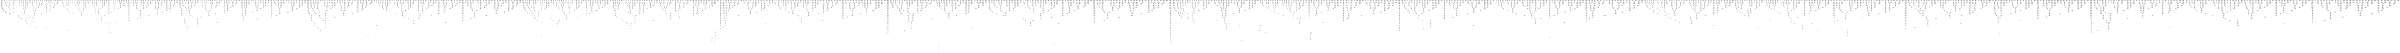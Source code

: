 digraph G {
    size="16,16";
    root=8;
    splines=true;
    2 -> 1;
    4 -> 2;
    8 -> 4;
    16 -> 8;
    5 -> 16;
    32 -> 16;
    64 -> 32;
    10 -> 5;
    21 -> 64;
    128 -> 64;
    3 -> 10;
    20 -> 10;
    256 -> 128;
    6 -> 3;
    40 -> 20;
    42 -> 21;
    85 -> 256;
    512 -> 256;
    13 -> 40;
    80 -> 40;
    84 -> 42;
    12 -> 6;
    1024 -> 512;
    24 -> 12;
    26 -> 13;
    160 -> 80;
    168 -> 84;
    170 -> 85;
    341 -> 1024;
    2048 -> 1024;
    53 -> 160;
    320 -> 160;
    336 -> 168;
    340 -> 170;
    48 -> 24;
    52 -> 26;
    4096 -> 2048;
    640 -> 320;
    672 -> 336;
    96 -> 48;
    113 -> 340;
    680 -> 340;
    106 -> 53;
    682 -> 341;
    17 -> 52;
    104 -> 52;
    1365 -> 4096;
    8192 -> 4096;
    192 -> 96;
    213 -> 640;
    1280 -> 640;
    1344 -> 672;
    1360 -> 680;
    208 -> 104;
    35 -> 106;
    212 -> 106;
    227 -> 682;
    1364 -> 682;
    226 -> 113;
    34 -> 17;
    16384 -> 8192;
    2560 -> 1280;
    384 -> 192;
    2688 -> 1344;
    70 -> 35;
    454 -> 227;
    75 -> 226;
    452 -> 226;
    11 -> 34;
    68 -> 34;
    453 -> 1360;
    2720 -> 1360;
    69 -> 208;
    416 -> 208;
    424 -> 212;
    426 -> 213;
    2730 -> 1365;
    2728 -> 1364;
    5461 -> 16384;
    32768 -> 16384;
    853 -> 2560;
    5120 -> 2560;
    5376 -> 2688;
    768 -> 384;
    904 -> 452;
    136 -> 68;
    23 -> 70;
    140 -> 70;
    151 -> 454;
    908 -> 454;
    906 -> 453;
    5440 -> 2720;
    138 -> 69;
    150 -> 75;
    22 -> 11;
    141 -> 424;
    848 -> 424;
    832 -> 416;
    852 -> 426;
    5460 -> 2730;
    909 -> 2728;
    5456 -> 2728;
    65536 -> 32768;
    10240 -> 5120;
    10752 -> 5376;
    1536 -> 768;
    301 -> 904;
    1808 -> 904;
    45 -> 136;
    272 -> 136;
    1812 -> 906;
    276 -> 138;
    280 -> 140;
    1816 -> 908;
    282 -> 141;
    1818 -> 909;
    300 -> 150;
    46 -> 23;
    302 -> 151;
    7 -> 22;
    44 -> 22;
    1813 -> 5440;
    10880 -> 5440;
    277 -> 832;
    1664 -> 832;
    1696 -> 848;
    10912 -> 5456;
    1704 -> 852;
    1706 -> 853;
    10922 -> 5461;
    10920 -> 5460;
    21845 -> 65536;
    131072 -> 65536;
    3413 -> 10240;
    20480 -> 10240;
    21504 -> 10752;
    3072 -> 1536;
    21760 -> 10880;
    3328 -> 1664;
    14 -> 7;
    3616 -> 1808;
    544 -> 272;
    3624 -> 1812;
    552 -> 276;
    3626 -> 1813;
    554 -> 277;
    605 -> 1816;
    3632 -> 1816;
    93 -> 280;
    560 -> 280;
    564 -> 282;
    3636 -> 1818;
    565 -> 1696;
    3392 -> 1696;
    3637 -> 10912;
    21824 -> 10912;
    3408 -> 1704;
    21840 -> 10920;
    3412 -> 1706;
    21844 -> 10922;
    600 -> 300;
    602 -> 301;
    90 -> 45;
    15 -> 46;
    92 -> 46;
    604 -> 302;
    88 -> 44;
    262144 -> 131072;
    40960 -> 20480;
    43008 -> 21504;
    6144 -> 3072;
    7253 -> 21760;
    43520 -> 21760;
    1109 -> 3328;
    6656 -> 3328;
    28 -> 14;
    30 -> 15;
    1205 -> 3616;
    7232 -> 3616;
    181 -> 544;
    1088 -> 544;
    7248 -> 3624;
    1104 -> 552;
    7252 -> 3626;
    1108 -> 554;
    7264 -> 3632;
    1120 -> 560;
    1128 -> 564;
    7272 -> 3636;
    1130 -> 565;
    7274 -> 3637;
    6784 -> 3392;
    43648 -> 21824;
    6816 -> 3408;
    43680 -> 21840;
    1137 -> 3412;
    6824 -> 3412;
    6826 -> 3413;
    43690 -> 21845;
    7281 -> 21844;
    43688 -> 21844;
    1200 -> 600;
    29 -> 88;
    176 -> 88;
    1204 -> 602;
    180 -> 90;
    184 -> 92;
    186 -> 93;
    1210 -> 605;
    201 -> 604;
    1208 -> 604;
    87381 -> 262144;
    524288 -> 262144;
    13653 -> 40960;
    81920 -> 40960;
    86016 -> 43008;
    12288 -> 6144;
    87040 -> 43520;
    13312 -> 6656;
    2261 -> 6784;
    13568 -> 6784;
    14549 -> 43648;
    87296 -> 43648;
    9 -> 28;
    56 -> 28;
    58 -> 29;
    60 -> 30;
    13632 -> 6816;
    87360 -> 43680;
    13648 -> 6824;
    87376 -> 43688;
    2275 -> 6826;
    13652 -> 6826;
    14563 -> 43690;
    87380 -> 43690;
    2400 -> 1200;
    352 -> 176;
    401 -> 1204;
    2408 -> 1204;
    2410 -> 1205;
    362 -> 181;
    360 -> 180;
    61 -> 184;
    368 -> 184;
    2416 -> 1208;
    372 -> 186;
    403 -> 1210;
    2420 -> 1210;
    14464 -> 7232;
    2176 -> 1088;
    402 -> 201;
    14496 -> 7248;
    2208 -> 1104;
    2417 -> 7252;
    14504 -> 7252;
    14506 -> 7253;
    2218 -> 1109;
    369 -> 1108;
    2216 -> 1108;
    2421 -> 7264;
    14528 -> 7264;
    373 -> 1120;
    2240 -> 1120;
    2256 -> 1128;
    14544 -> 7272;
    2260 -> 1130;
    14548 -> 7274;
    2274 -> 1137;
    14562 -> 7281;
    1048576 -> 524288;
    163840 -> 81920;
    172032 -> 86016;
    24576 -> 12288;
    29013 -> 87040;
    174080 -> 87040;
    4437 -> 13312;
    26624 -> 13312;
    27136 -> 13568;
    174592 -> 87296;
    4821 -> 14464;
    28928 -> 14464;
    18 -> 9;
    802 -> 401;
    804 -> 402;
    806 -> 403;
    28992 -> 14496;
    4416 -> 2208;
    29008 -> 14504;
    4432 -> 2216;
    4835 -> 14506;
    29012 -> 14506;
    739 -> 2218;
    4436 -> 2218;
    112 -> 56;
    19 -> 58;
    116 -> 58;
    120 -> 60;
    122 -> 61;
    27264 -> 13632;
    174720 -> 87360;
    29056 -> 14528;
    4480 -> 2240;
    725 -> 2176;
    4352 -> 2176;
    4549 -> 13648;
    27296 -> 13648;
    29125 -> 87376;
    174752 -> 87376;
    4512 -> 2256;
    29088 -> 14544;
    27304 -> 13652;
    27306 -> 13653;
    174762 -> 87381;
    4522 -> 2261;
    29098 -> 14549;
    174760 -> 87380;
    753 -> 2260;
    4520 -> 2260;
    4849 -> 14548;
    29096 -> 14548;
    4800 -> 2400;
    117 -> 352;
    704 -> 352;
    4548 -> 2274;
    4550 -> 2275;
    29126 -> 14563;
    29124 -> 14562;
    4816 -> 2408;
    720 -> 360;
    803 -> 2410;
    4820 -> 2410;
    724 -> 362;
    736 -> 368;
    805 -> 2416;
    4832 -> 2416;
    4834 -> 2417;
    738 -> 369;
    744 -> 372;
    4840 -> 2420;
    4842 -> 2421;
    746 -> 373;
    349525 -> 1048576;
    2097152 -> 1048576;
    54613 -> 163840;
    327680 -> 163840;
    344064 -> 172032;
    49152 -> 24576;
    348160 -> 174080;
    53248 -> 26624;
    9045 -> 27136;
    54272 -> 27136;
    58197 -> 174592;
    349184 -> 174592;
    57856 -> 28928;
    54528 -> 27264;
    8704 -> 4352;
    9685 -> 29056;
    58112 -> 29056;
    1493 -> 4480;
    8960 -> 4480;
    36 -> 18;
    38 -> 19;
    54592 -> 27296;
    349504 -> 174752;
    267 -> 802;
    1604 -> 802;
    9024 -> 4512;
    1608 -> 804;
    58176 -> 29088;
    1612 -> 806;
    1606 -> 803;
    9101 -> 27304;
    54608 -> 27304;
    58253 -> 174760;
    349520 -> 174760;
    54612 -> 27306;
    349524 -> 174762;
    1507 -> 4522;
    9044 -> 4522;
    9699 -> 29098;
    58196 -> 29098;
    9040 -> 4520;
    58192 -> 29096;
    1610 -> 805;
    57984 -> 28992;
    8832 -> 4416;
    9600 -> 4800;
    1408 -> 704;
    9096 -> 4548;
    9098 -> 4549;
    58250 -> 29125;
    9100 -> 4550;
    58252 -> 29126;
    58248 -> 29124;
    9669 -> 29008;
    58016 -> 29008;
    1477 -> 4432;
    8864 -> 4432;
    1605 -> 4816;
    9632 -> 4816;
    1440 -> 720;
    58024 -> 29012;
    58026 -> 29013;
    8874 -> 4437;
    9642 -> 4821;
    8872 -> 4436;
    349440 -> 174720;
    1450 -> 725;
    9640 -> 4820;
    241 -> 724;
    1448 -> 724;
    245 -> 736;
    1472 -> 736;
    9664 -> 4832;
    1611 -> 4834;
    9668 -> 4834;
    9670 -> 4835;
    1478 -> 739;
    1476 -> 738;
    1488 -> 744;
    1613 -> 4840;
    9680 -> 4840;
    9684 -> 4842;
    1492 -> 746;
    37 -> 112;
    224 -> 112;
    1506 -> 753;
    9698 -> 4849;
    232 -> 116;
    234 -> 117;
    240 -> 120;
    244 -> 122;
    4194304 -> 2097152;
    655360 -> 327680;
    688128 -> 344064;
    98304 -> 49152;
    116053 -> 348160;
    696320 -> 348160;
    17749 -> 53248;
    106496 -> 53248;
    108544 -> 54272;
    698368 -> 349184;
    19285 -> 57856;
    115712 -> 57856;
    2901 -> 8704;
    17408 -> 8704;
    72 -> 36;
    74 -> 37;
    76 -> 38;
    3208 -> 1604;
    3210 -> 1605;
    535 -> 1606;
    3212 -> 1606;
    3216 -> 1608;
    3220 -> 1610;
    3222 -> 1611;
    537 -> 1612;
    3224 -> 1612;
    3226 -> 1613;
    115968 -> 57984;
    17664 -> 8832;
    116032 -> 58016;
    17728 -> 8864;
    19341 -> 58024;
    116048 -> 58024;
    2957 -> 8872;
    17744 -> 8872;
    116052 -> 58026;
    17748 -> 8874;
    448 -> 224;
    77 -> 232;
    464 -> 232;
    468 -> 234;
    480 -> 240;
    482 -> 241;
    81 -> 244;
    488 -> 244;
    490 -> 245;
    109056 -> 54528;
    17920 -> 8960;
    116224 -> 58112;
    698880 -> 349440;
    534 -> 267;
    18197 -> 54592;
    109184 -> 54592;
    116501 -> 349504;
    699008 -> 349504;
    18048 -> 9024;
    116352 -> 58176;
    109216 -> 54608;
    699040 -> 349520;
    3013 -> 9040;
    18080 -> 9040;
    19397 -> 58192;
    116384 -> 58192;
    109224 -> 54612;
    109226 -> 54613;
    699050 -> 349525;
    18090 -> 9045;
    116394 -> 58197;
    699048 -> 349524;
    18088 -> 9044;
    116392 -> 58196;
    19200 -> 9600;
    469 -> 1408;
    2816 -> 1408;
    18192 -> 9096;
    116496 -> 58248;
    18196 -> 9098;
    116500 -> 58250;
    3033 -> 9100;
    18200 -> 9100;
    18202 -> 9101;
    116506 -> 58253;
    19417 -> 58252;
    116504 -> 58252;
    19264 -> 9632;
    2880 -> 1440;
    3213 -> 9640;
    19280 -> 9640;
    2896 -> 1448;
    19284 -> 9642;
    483 -> 1450;
    2900 -> 1450;
    2944 -> 1472;
    3221 -> 9664;
    19328 -> 9664;
    19336 -> 9668;
    19338 -> 9669;
    2954 -> 1477;
    3223 -> 9670;
    19340 -> 9670;
    2956 -> 1478;
    2952 -> 1476;
    2976 -> 1488;
    19360 -> 9680;
    19368 -> 9684;
    19370 -> 9685;
    2986 -> 1493;
    497 -> 1492;
    2984 -> 1492;
    3012 -> 1506;
    3014 -> 1507;
    19398 -> 9699;
    19396 -> 9698;
    1398101 -> 4194304;
    8388608 -> 4194304;
    218453 -> 655360;
    1310720 -> 655360;
    196608 -> 98304;
    1376256 -> 688128;
    1392640 -> 696320;
    212992 -> 106496;
    36181 -> 108544;
    217088 -> 108544;
    232789 -> 698368;
    1396736 -> 698368;
    231424 -> 115712;
    34816 -> 17408;
    1068 -> 534;
    1070 -> 535;
    1074 -> 537;
    5973 -> 17920;
    35840 -> 17920;
    38741 -> 116224;
    232448 -> 116224;
    144 -> 72;
    148 -> 74;
    25 -> 76;
    152 -> 76;
    154 -> 77;
    162 -> 81;
    36096 -> 18048;
    232704 -> 116352;
    218368 -> 109184;
    1398016 -> 699008;
    1069 -> 3208;
    6416 -> 3208;
    6420 -> 3210;
    6424 -> 3212;
    6426 -> 3213;
    6432 -> 3216;
    1073 -> 3220;
    6440 -> 3220;
    6442 -> 3221;
    6444 -> 3222;
    6446 -> 3223;
    6448 -> 3224;
    1075 -> 3226;
    6452 -> 3226;
    36405 -> 109216;
    218432 -> 109216;
    233013 -> 699040;
    1398080 -> 699040;
    36160 -> 18080;
    232768 -> 116384;
    218448 -> 109224;
    1398096 -> 699048;
    218452 -> 109226;
    1398100 -> 699050;
    36180 -> 18090;
    232788 -> 116394;
    6029 -> 18088;
    36176 -> 18088;
    38797 -> 116392;
    232784 -> 116392;
    38560 -> 19280;
    965 -> 2896;
    5792 -> 2896;
    231936 -> 115968;
    35328 -> 17664;
    38400 -> 19200;
    5632 -> 2816;
    36384 -> 18192;
    232992 -> 116496;
    6065 -> 18196;
    36392 -> 18196;
    36394 -> 18197;
    233002 -> 116501;
    38833 -> 116500;
    233000 -> 116500;
    36400 -> 18200;
    233008 -> 116504;
    6067 -> 18202;
    36404 -> 18202;
    38835 -> 116506;
    233012 -> 116506;
    38677 -> 116032;
    232064 -> 116032;
    5909 -> 17728;
    35456 -> 17728;
    6421 -> 19264;
    38528 -> 19264;
    5760 -> 2880;
    232096 -> 116048;
    218112 -> 109056;
    1397760 -> 698880;
    35488 -> 17744;
    232104 -> 116052;
    232106 -> 116053;
    35498 -> 17749;
    38570 -> 19285;
    5802 -> 2901;
    35496 -> 17748;
    38568 -> 19284;
    5800 -> 2900;
    981 -> 2944;
    5888 -> 2944;
    38656 -> 19328;
    6445 -> 19336;
    38672 -> 19336;
    5904 -> 2952;
    38676 -> 19338;
    5908 -> 2954;
    38680 -> 19340;
    38682 -> 19341;
    5914 -> 2957;
    985 -> 2956;
    5912 -> 2956;
    5952 -> 2976;
    6453 -> 19360;
    38720 -> 19360;
    38736 -> 19368;
    5968 -> 2984;
    38740 -> 19370;
    995 -> 2986;
    5972 -> 2986;
    149 -> 448;
    896 -> 448;
    6024 -> 3012;
    6026 -> 3013;
    38794 -> 19397;
    6028 -> 3014;
    38796 -> 19398;
    6465 -> 19396;
    38792 -> 19396;
    928 -> 464;
    936 -> 468;
    938 -> 469;
    6066 -> 3033;
    38834 -> 19417;
    960 -> 480;
    964 -> 482;
    966 -> 483;
    976 -> 488;
    163 -> 490;
    980 -> 490;
    994 -> 497;
    16777216 -> 8388608;
    2621440 -> 1310720;
    393216 -> 196608;
    2752512 -> 1376256;
    464213 -> 1392640;
    2785280 -> 1392640;
    70997 -> 212992;
    425984 -> 212992;
    434176 -> 217088;
    2793472 -> 1396736;
    77141 -> 231424;
    462848 -> 231424;
    11605 -> 34816;
    69632 -> 34816;
    50 -> 25;
    72768 -> 36384;
    465984 -> 232992;
    72784 -> 36392;
    466000 -> 233000;
    12131 -> 36394;
    72788 -> 36394;
    77667 -> 233002;
    466004 -> 233002;
    2136 -> 1068;
    2138 -> 1069;
    2140 -> 1070;
    12133 -> 36400;
    72800 -> 36400;
    2146 -> 1073;
    2148 -> 1074;
    2150 -> 1075;
    77669 -> 233008;
    466016 -> 233008;
    72810 -> 36405;
    466026 -> 233013;
    72808 -> 36404;
    466024 -> 233012;
    70656 -> 35328;
    463872 -> 231936;
    71680 -> 35840;
    464896 -> 232448;
    464128 -> 232064;
    70912 -> 35456;
    77056 -> 38528;
    11520 -> 5760;
    288 -> 144;
    49 -> 148;
    296 -> 148;
    298 -> 149;
    304 -> 152;
    51 -> 154;
    308 -> 154;
    12853 -> 38560;
    77120 -> 38560;
    11584 -> 5792;
    324 -> 162;
    77365 -> 232096;
    464192 -> 232096;
    436224 -> 218112;
    2795520 -> 1397760;
    11829 -> 35488;
    70976 -> 35488;
    326 -> 163;
    464208 -> 232104;
    70992 -> 35496;
    464212 -> 232106;
    70996 -> 35498;
    77140 -> 38570;
    11604 -> 5802;
    77136 -> 38568;
    1933 -> 5800;
    11600 -> 5800;
    76800 -> 38400;
    1877 -> 5632;
    11264 -> 5632;
    72789 -> 218368;
    436736 -> 218368;
    466005 -> 1398016;
    2796032 -> 1398016;
    72192 -> 36096;
    465408 -> 232704;
    11776 -> 5888;
    12885 -> 38656;
    77312 -> 38656;
    12832 -> 6416;
    77344 -> 38672;
    11808 -> 5904;
    12840 -> 6420;
    77354 -> 38677;
    11818 -> 5909;
    12842 -> 6421;
    2141 -> 6424;
    12848 -> 6424;
    77352 -> 38676;
    12852 -> 6426;
    1969 -> 5908;
    11816 -> 5908;
    12893 -> 38680;
    77360 -> 38680;
    77364 -> 38682;
    1971 -> 5914;
    11828 -> 5914;
    11824 -> 5912;
    12864 -> 6432;
    12880 -> 6440;
    2147 -> 6442;
    12884 -> 6442;
    12888 -> 6444;
    12890 -> 6445;
    12892 -> 6446;
    2149 -> 6448;
    12896 -> 6448;
    12904 -> 6452;
    12906 -> 6453;
    436864 -> 218432;
    2796160 -> 1398080;
    12053 -> 36160;
    72320 -> 36160;
    77589 -> 232768;
    465536 -> 232768;
    11904 -> 5952;
    77440 -> 38720;
    12930 -> 6465;
    77472 -> 38736;
    1989 -> 5968;
    11936 -> 5968;
    436896 -> 218448;
    2796192 -> 1398096;
    72352 -> 36176;
    465568 -> 232784;
    72817 -> 218452;
    436904 -> 218452;
    436906 -> 218453;
    2796202 -> 1398101;
    72362 -> 36181;
    465578 -> 232789;
    11946 -> 5973;
    77482 -> 38741;
    466033 -> 1398100;
    2796200 -> 1398100;
    72360 -> 36180;
    465576 -> 232788;
    12913 -> 38740;
    77480 -> 38740;
    11944 -> 5972;
    1792 -> 896;
    12048 -> 6024;
    77584 -> 38792;
    12052 -> 6026;
    12931 -> 38794;
    77588 -> 38794;
    2009 -> 6028;
    12056 -> 6028;
    12058 -> 6029;
    77594 -> 38797;
    77592 -> 38796;
    309 -> 928;
    1856 -> 928;
    1872 -> 936;
    1876 -> 938;
    77666 -> 38833;
    12130 -> 6065;
    12134 -> 6067;
    77670 -> 38835;
    12132 -> 6066;
    77668 -> 38834;
    1920 -> 960;
    321 -> 964;
    1928 -> 964;
    1930 -> 965;
    1932 -> 966;
    325 -> 976;
    1952 -> 976;
    1960 -> 980;
    1962 -> 981;
    1970 -> 985;
    331 -> 994;
    1988 -> 994;
    1990 -> 995;
    5592405 -> 16777216;
    33554432 -> 16777216;
    873813 -> 2621440;
    5242880 -> 2621440;
    5505024 -> 2752512;
    786432 -> 393216;
    5570560 -> 2785280;
    851968 -> 425984;
    144725 -> 434176;
    868352 -> 434176;
    931157 -> 2793472;
    5586944 -> 2793472;
    925696 -> 462848;
    139264 -> 69632;
    4277 -> 12832;
    25664 -> 12832;
    25781 -> 77344;
    154688 -> 77344;
    23616 -> 11808;
    25680 -> 12840;
    154704 -> 77352;
    154708 -> 77354;
    3939 -> 11818;
    23636 -> 11818;
    25684 -> 12842;
    23632 -> 11816;
    25696 -> 12848;
    98 -> 49;
    100 -> 50;
    102 -> 51;
    25704 -> 12852;
    25706 -> 12853;
    154730 -> 77365;
    23658 -> 11829;
    154720 -> 77360;
    154728 -> 77364;
    23656 -> 11828;
    145536 -> 72768;
    931968 -> 465984;
    25728 -> 12864;
    24261 -> 72784;
    145568 -> 72784;
    155333 -> 466000;
    932000 -> 466000;
    4293 -> 12880;
    25760 -> 12880;
    145576 -> 72788;
    145578 -> 72789;
    932008 -> 466004;
    932010 -> 466005;
    4272 -> 2136;
    25770 -> 12885;
    4276 -> 2138;
    25768 -> 12884;
    713 -> 2140;
    4280 -> 2140;
    4282 -> 2141;
    25786 -> 12893;
    25776 -> 12888;
    145600 -> 72800;
    932032 -> 466016;
    715 -> 2146;
    4292 -> 2146;
    3941 -> 11824;
    23648 -> 11824;
    4296 -> 2148;
    4294 -> 2147;
    4300 -> 2150;
    4298 -> 2149;
    24269 -> 72808;
    145616 -> 72808;
    155341 -> 466024;
    932048 -> 466024;
    145620 -> 72810;
    932052 -> 466026;
    4301 -> 12904;
    25808 -> 12904;
    25812 -> 12906;
    145634 -> 72817;
    932066 -> 466033;
    25826 -> 12913;
    145621 -> 436864;
    873728 -> 436864;
    932053 -> 2796160;
    5592320 -> 2796160;
    144640 -> 72320;
    931072 -> 465536;
    23808 -> 11904;
    25813 -> 77440;
    154880 -> 77440;
    25860 -> 12930;
    25862 -> 12931;
    154944 -> 77472;
    141312 -> 70656;
    927744 -> 463872;
    23872 -> 11936;
    873792 -> 436896;
    5592384 -> 2796192;
    24117 -> 72352;
    144704 -> 72352;
    155189 -> 465568;
    931136 -> 465568;
    873808 -> 436904;
    5592400 -> 2796200;
    145635 -> 436906;
    873812 -> 436906;
    932067 -> 2796202;
    5592404 -> 2796202;
    144724 -> 72362;
    931156 -> 465578;
    23892 -> 11946;
    25827 -> 77482;
    154964 -> 77482;
    144720 -> 72360;
    931152 -> 465576;
    154960 -> 77480;
    3981 -> 11944;
    23888 -> 11944;
    23893 -> 71680;
    143360 -> 71680;
    154965 -> 464896;
    929792 -> 464896;
    3744 -> 1872;
    144384 -> 72192;
    930816 -> 465408;
    625 -> 1876;
    3752 -> 1876;
    154709 -> 464128;
    928256 -> 464128;
    23637 -> 70912;
    141824 -> 70912;
    25685 -> 77056;
    154112 -> 77056;
    23040 -> 11520;
    597 -> 1792;
    3584 -> 1792;
    24096 -> 12048;
    25861 -> 77584;
    155168 -> 77584;
    4017 -> 12052;
    24104 -> 12052;
    24106 -> 12053;
    155178 -> 77589;
    155176 -> 77588;
    24112 -> 12056;
    155184 -> 77592;
    4019 -> 12058;
    24116 -> 12058;
    155188 -> 77594;
    576 -> 288;
    592 -> 296;
    99 -> 298;
    596 -> 298;
    101 -> 304;
    608 -> 304;
    616 -> 308;
    618 -> 309;
    154240 -> 77120;
    3861 -> 11584;
    23168 -> 11584;
    928384 -> 464192;
    872448 -> 436224;
    648 -> 324;
    5591040 -> 2795520;
    652 -> 326;
    141952 -> 70976;
    5592064 -> 2796032;
    3712 -> 1856;
    642 -> 321;
    650 -> 325;
    662 -> 331;
    928416 -> 464208;
    873472 -> 436736;
    141984 -> 70992;
    23200 -> 11600;
    25713 -> 77140;
    154280 -> 77140;
    23208 -> 11604;
    23665 -> 70996;
    141992 -> 70996;
    928426 -> 464213;
    141994 -> 70997;
    154282 -> 77141;
    23210 -> 11605;
    154737 -> 464212;
    928424 -> 464212;
    3754 -> 1877;
    25780 -> 12890;
    4297 -> 12892;
    25784 -> 12892;
    153600 -> 76800;
    22528 -> 11264;
    24262 -> 12131;
    155334 -> 77667;
    24266 -> 12133;
    155338 -> 77669;
    155332 -> 77666;
    4043 -> 12130;
    24260 -> 12130;
    24268 -> 12134;
    155340 -> 77670;
    24264 -> 12132;
    25889 -> 77668;
    155336 -> 77668;
    3925 -> 11776;
    23552 -> 11776;
    154624 -> 77312;
    25792 -> 12896;
    3840 -> 1920;
    3856 -> 1928;
    643 -> 1930;
    3860 -> 1930;
    3864 -> 1932;
    3866 -> 1933;
    3904 -> 1952;
    653 -> 1960;
    3920 -> 1960;
    3924 -> 1962;
    3938 -> 1969;
    3940 -> 1970;
    3942 -> 1971;
    3976 -> 1988;
    3978 -> 1989;
    663 -> 1990;
    3980 -> 1990;
    4018 -> 2009;
    154272 -> 77136;
    67108864 -> 33554432;
    10485760 -> 5242880;
    11010048 -> 5505024;
    1572864 -> 786432;
    1856853 -> 5570560;
    11141120 -> 5570560;
    283989 -> 851968;
    1703936 -> 851968;
    1736704 -> 868352;
    11173888 -> 5586944;
    308565 -> 925696;
    1851392 -> 925696;
    46421 -> 139264;
    278528 -> 139264;
    48520 -> 24260;
    46416 -> 23208;
    1856512 -> 928256;
    48192 -> 24096;
    310336 -> 155168;
    48208 -> 24104;
    51725 -> 155176;
    310352 -> 155176;
    8035 -> 24106;
    48212 -> 24106;
    310356 -> 155178;
    46080 -> 23040;
    51427 -> 154282;
    308564 -> 154282;
    46420 -> 23210;
    8037 -> 24112;
    48224 -> 24112;
    310368 -> 155184;
    48232 -> 24116;
    48234 -> 24117;
    310378 -> 155189;
    51729 -> 155188;
    310376 -> 155188;
    51328 -> 25664;
    309376 -> 154688;
    47232 -> 23616;
    1152 -> 576;
    51360 -> 25680;
    309408 -> 154704;
    7877 -> 23632;
    47264 -> 23632;
    197 -> 592;
    1184 -> 592;
    51569 -> 154708;
    309416 -> 154708;
    47272 -> 23636;
    8561 -> 25684;
    51368 -> 25684;
    309418 -> 154709;
    47274 -> 23637;
    51370 -> 25685;
    1194 -> 597;
    1192 -> 596;
    8565 -> 25696;
    51392 -> 25696;
    51573 -> 154720;
    309440 -> 154720;
    196 -> 98;
    47296 -> 23648;
    33 -> 100;
    200 -> 100;
    198 -> 99;
    204 -> 102;
    202 -> 101;
    51408 -> 25704;
    309456 -> 154728;
    51412 -> 25706;
    309460 -> 154730;
    47316 -> 23658;
    7885 -> 23656;
    47312 -> 23656;
    205 -> 616;
    1232 -> 616;
    1236 -> 618;
    1250 -> 625;
    7168 -> 3584;
    51426 -> 25713;
    47330 -> 23665;
    309474 -> 154737;
    8594 -> 4297;
    51456 -> 25728;
    291072 -> 145536;
    1863936 -> 931968;
    51413 -> 154240;
    308480 -> 154240;
    46336 -> 23168;
    309461 -> 928384;
    1856768 -> 928384;
    1744896 -> 872448;
    11182080 -> 5591040;
    1296 -> 648;
    47317 -> 141952;
    283904 -> 141952;
    1284 -> 642;
    1300 -> 650;
    217 -> 652;
    1304 -> 652;
    1306 -> 653;
    51777 -> 155332;
    310664 -> 155332;
    1324 -> 662;
    1326 -> 663;
    283984 -> 141992;
    1856848 -> 928424;
    291136 -> 145568;
    1864000 -> 932000;
    51520 -> 25760;
    7488 -> 3744;
    1864021 -> 5592064;
    11184128 -> 5592064;
    1856832 -> 928416;
    291157 -> 873472;
    1746944 -> 873472;
    283968 -> 141984;
    48525 -> 145576;
    291152 -> 145576;
    310669 -> 932008;
    1864016 -> 932008;
    291156 -> 145578;
    1864020 -> 932010;
    51540 -> 25770;
    8589 -> 25768;
    51536 -> 25768;
    7504 -> 3752;
    308560 -> 154280;
    8544 -> 4272;
    51552 -> 25776;
    309475 -> 928426;
    1856852 -> 928426;
    47331 -> 141994;
    283988 -> 141994;
    1425 -> 4276;
    8552 -> 4276;
    8554 -> 4277;
    51562 -> 25781;
    8593 -> 25780;
    51560 -> 25780;
    8560 -> 4280;
    51568 -> 25784;
    1427 -> 4282;
    8564 -> 4282;
    8595 -> 25786;
    51572 -> 25786;
    48533 -> 145600;
    291200 -> 145600;
    310677 -> 932032;
    1864064 -> 932032;
    307200 -> 153600;
    7509 -> 22528;
    45056 -> 22528;
    8584 -> 4292;
    48522 -> 24261;
    310666 -> 155333;
    8586 -> 4293;
    8592 -> 4296;
    1426 -> 713;
    1431 -> 4294;
    8588 -> 4294;
    1430 -> 715;
    1433 -> 4300;
    8600 -> 4300;
    8602 -> 4301;
    8596 -> 4298;
    310682 -> 155341;
    51616 -> 25808;
    291232 -> 145616;
    1864096 -> 932048;
    48538 -> 24269;
    291240 -> 145620;
    1864104 -> 932052;
    51624 -> 25812;
    291242 -> 145621;
    1864106 -> 932053;
    51626 -> 25813;
    308224 -> 154112;
    8087 -> 24262;
    48524 -> 24262;
    310668 -> 155334;
    48528 -> 24264;
    310672 -> 155336;
    47104 -> 23552;
    291268 -> 145634;
    1864132 -> 932066;
    51652 -> 25826;
    291270 -> 145635;
    1864134 -> 932067;
    51654 -> 25827;
    51541 -> 154624;
    309248 -> 154624;
    48532 -> 24266;
    51779 -> 155338;
    310676 -> 155338;
    8597 -> 25792;
    51584 -> 25792;
    8089 -> 24268;
    48536 -> 24268;
    310680 -> 155340;
    1237 -> 3712;
    7424 -> 3712;
    1747456 -> 873728;
    11184640 -> 5592320;
    48213 -> 144640;
    289280 -> 144640;
    310357 -> 931072;
    1862144 -> 931072;
    47616 -> 23808;
    309760 -> 154880;
    51720 -> 25860;
    51724 -> 25862;
    51722 -> 25861;
    7680 -> 3840;
    7840 -> 3920;
    1285 -> 3856;
    7712 -> 3856;
    7720 -> 3860;
    7722 -> 3861;
    7728 -> 3864;
    7732 -> 3866;
    7848 -> 3924;
    283648 -> 141824;
    51778 -> 25889;
    7850 -> 3925;
    1286 -> 643;
    309888 -> 154944;
    282624 -> 141312;
    1855488 -> 927744;
    7957 -> 23872;
    47744 -> 23872;
    1747584 -> 873792;
    11184768 -> 5592384;
    289408 -> 144704;
    1862272 -> 931136;
    1301 -> 3904;
    7808 -> 3904;
    291269 -> 873808;
    1747616 -> 873808;
    1864133 -> 5592400;
    11184800 -> 5592400;
    289440 -> 144720;
    1862304 -> 931152;
    1747624 -> 873812;
    1747626 -> 873813;
    11184810 -> 5592405;
    289450 -> 144725;
    1862314 -> 931157;
    11184808 -> 5592404;
    48241 -> 144724;
    289448 -> 144724;
    310385 -> 931156;
    1862312 -> 931156;
    47784 -> 23892;
    309928 -> 154964;
    47786 -> 23893;
    7876 -> 3938;
    7878 -> 3939;
    1313 -> 3940;
    7880 -> 3940;
    7882 -> 3941;
    7884 -> 3942;
    51653 -> 154960;
    309920 -> 154960;
    47776 -> 23888;
    286720 -> 143360;
    1859584 -> 929792;
    1325 -> 3976;
    7952 -> 3976;
    7956 -> 3978;
    7960 -> 3980;
    7962 -> 3981;
    309930 -> 154965;
    288768 -> 144384;
    1861632 -> 930816;
    8034 -> 4017;
    1339 -> 4018;
    8036 -> 4018;
    8038 -> 4019;
    1251 -> 3754;
    7508 -> 3754;
    8086 -> 4043;
    1216 -> 608;
    7733 -> 23200;
    46400 -> 23200;
    308544 -> 154272;
    22369621 -> 67108864;
    134217728 -> 67108864;
    3495253 -> 10485760;
    20971520 -> 10485760;
    22020096 -> 11010048;
    3145728 -> 1572864;
    22282240 -> 11141120;
    3407872 -> 1703936;
    578901 -> 1736704;
    3473408 -> 1736704;
    3724629 -> 11173888;
    22347776 -> 11173888;
    3702784 -> 1851392;
    557056 -> 278528;
    103440 -> 51720;
    103444 -> 51722;
    17241 -> 51724;
    103448 -> 51724;
    103450 -> 51725;
    103458 -> 51729;
    3728032 -> 1864016;
    95573 -> 286720;
    573440 -> 286720;
    619861 -> 1859584;
    3719168 -> 1859584;
    15424 -> 7712;
    66 -> 33;
    2573 -> 7720;
    15440 -> 7720;
    15444 -> 7722;
    15456 -> 7728;
    578896 -> 289448;
    3724624 -> 1862312;
    2577 -> 7732;
    15464 -> 7732;
    15466 -> 7733;
    102853 -> 308560;
    617120 -> 308560;
    96384 -> 48192;
    103445 -> 310336;
    620672 -> 310336;
    103554 -> 51777;
    103558 -> 51779;
    17259 -> 51778;
    103556 -> 51778;
    16069 -> 48208;
    96416 -> 48208;
    620704 -> 310352;
    96424 -> 48212;
    620712 -> 310356;
    96426 -> 48213;
    620714 -> 310357;
    96448 -> 48224;
    620736 -> 310368;
    96483 -> 289450;
    578900 -> 289450;
    620771 -> 1862314;
    3724628 -> 1862314;
    16077 -> 48232;
    96464 -> 48232;
    620752 -> 310376;
    96468 -> 48234;
    103459 -> 310378;
    620756 -> 310378;
    96482 -> 48241;
    620770 -> 310385;
    22369600 -> 11184800;
    578880 -> 289440;
    3724608 -> 1862304;
    2304 -> 1152;
    17109 -> 51328;
    102656 -> 51328;
    103125 -> 309376;
    618752 -> 309376;
    94464 -> 47232;
    619776 -> 309888;
    565248 -> 282624;
    3710976 -> 1855488;
    95488 -> 47744;
    3495168 -> 1747584;
    22369536 -> 11184768;
    582541 -> 1747624;
    3495248 -> 1747624;
    3728269 -> 11184808;
    22369616 -> 11184808;
    102720 -> 51360;
    618837 -> 1856512;
    3713024 -> 1856512;
    618816 -> 309408;
    94528 -> 47264;
    2368 -> 1184;
    2613 -> 7840;
    15680 -> 7840;
    94549 -> 283648;
    567296 -> 283648;
    3495232 -> 1747616;
    618832 -> 309416;
    15757 -> 47272;
    94544 -> 47272;
    102736 -> 51368;
    103139 -> 309418;
    618836 -> 309418;
    94548 -> 47274;
    17123 -> 51370;
    102740 -> 51370;
    2388 -> 1194;
    397 -> 1192;
    2384 -> 1192;
    15696 -> 7848;
    15700 -> 7850;
    3495252 -> 1747626;
    22369620 -> 11184810;
    15765 -> 47296;
    94592 -> 47296;
    102784 -> 51392;
    618880 -> 309440;
    405 -> 1216;
    2432 -> 1216;
    65 -> 196;
    392 -> 196;
    15754 -> 7877;
    394 -> 197;
    396 -> 198;
    400 -> 200;
    17176 -> 8588;
    67 -> 202;
    404 -> 202;
    2625 -> 7876;
    15752 -> 7876;
    408 -> 204;
    15770 -> 7885;
    410 -> 205;
    15756 -> 7878;
    2464 -> 1232;
    102816 -> 51408;
    618912 -> 309456;
    94624 -> 47312;
    17137 -> 51412;
    102824 -> 51412;
    103153 -> 309460;
    618920 -> 309460;
    94632 -> 47316;
    2472 -> 1236;
    102826 -> 51413;
    618922 -> 309461;
    94634 -> 47317;
    434 -> 217;
    103072 -> 51536;
    2474 -> 1237;
    15760 -> 7880;
    2389 -> 7168;
    14336 -> 7168;
    2500 -> 1250;
    102854 -> 51427;
    102852 -> 51426;
    94660 -> 47330;
    618948 -> 309474;
    618950 -> 309475;
    94662 -> 47331;
    2627 -> 7882;
    15764 -> 7882;
    2502 -> 1251;
    2695 -> 8086;
    16172 -> 8086;
    103080 -> 51540;
    16174 -> 8087;
    2865 -> 8596;
    17192 -> 8596;
    15360 -> 7680;
    15768 -> 7884;
    103082 -> 51541;
    17194 -> 8597;
    619840 -> 309920;
    15925 -> 47776;
    95552 -> 47776;
    16178 -> 8089;
    102912 -> 51456;
    582144 -> 291072;
    3727872 -> 1863936;
    616960 -> 308480;
    15445 -> 46336;
    92672 -> 46336;
    3713536 -> 1856768;
    3489792 -> 1744896;
    22364160 -> 11182080;
    567808 -> 283904;
    2568 -> 1284;
    2570 -> 1285;
    2572 -> 1286;
    2592 -> 1296;
    15904 -> 7952;
    433 -> 1300;
    2600 -> 1300;
    15914 -> 7957;
    2602 -> 1301;
    15912 -> 7956;
    2608 -> 1304;
    2653 -> 7960;
    15920 -> 7960;
    435 -> 1306;
    2612 -> 1306;
    15924 -> 7962;
    95568 -> 47784;
    103309 -> 309928;
    619856 -> 309928;
    2626 -> 1313;
    95572 -> 47786;
    619860 -> 309930;
    441 -> 1324;
    2648 -> 1324;
    2650 -> 1325;
    2652 -> 1326;
    2678 -> 1339;
    97045 -> 291136;
    582272 -> 291136;
    621333 -> 1864000;
    3728000 -> 1864000;
    17173 -> 51520;
    103040 -> 51520;
    14976 -> 7488;
    22368256 -> 11184128;
    3713664 -> 1856832;
    3493888 -> 1746944;
    567936 -> 283968;
    582485 -> 1747456;
    3494912 -> 1747456;
    3728213 -> 11184640;
    22369280 -> 11184640;
    577536 -> 288768;
    3713704 -> 1856852;
    92832 -> 46416;
    94661 -> 283984;
    567968 -> 283984;
    618949 -> 1856848;
    3713696 -> 1856848;
    582304 -> 291152;
    617128 -> 308564;
    3713706 -> 1856853;
    567978 -> 283989;
    617130 -> 308565;
    92842 -> 46421;
    15473 -> 46420;
    92840 -> 46420;
    3728042 -> 1864021;
    582314 -> 291157;
    582312 -> 291156;
    3728040 -> 1864020;
    15018 -> 7509;
    17088 -> 8544;
    103104 -> 51552;
    3723264 -> 1861632;
    16070 -> 8035;
    16068 -> 8034;
    16074 -> 8037;
    16072 -> 8036;
    2679 -> 8038;
    16076 -> 8038;
    17104 -> 8552;
    103120 -> 51560;
    2851 -> 8554;
    17108 -> 8554;
    17187 -> 51562;
    103124 -> 51562;
    2853 -> 8560;
    17120 -> 8560;
    103138 -> 51569;
    17122 -> 8561;
    17189 -> 51568;
    103136 -> 51568;
    17128 -> 8564;
    17130 -> 8565;
    103146 -> 51573;
    103144 -> 51572;
    15616 -> 7808;
    2501 -> 7504;
    15008 -> 7504;
    582400 -> 291200;
    3728128 -> 1864064;
    614400 -> 307200;
    90112 -> 45056;
    103168 -> 51584;
    16173 -> 48520;
    97040 -> 48520;
    621328 -> 310664;
    2861 -> 8584;
    17168 -> 8584;
    97044 -> 48522;
    103555 -> 310666;
    621332 -> 310666;
    97050 -> 48525;
    621338 -> 310669;
    17178 -> 8589;
    17172 -> 8586;
    2850 -> 1425;
    17188 -> 8594;
    17186 -> 8593;
    2854 -> 1427;
    17190 -> 8595;
    97066 -> 48533;
    621354 -> 310677;
    17184 -> 8592;
    475 -> 1426;
    2852 -> 1426;
    2862 -> 1431;
    2860 -> 1430;
    2866 -> 1433;
    17200 -> 8600;
    2867 -> 8602;
    17204 -> 8602;
    621364 -> 310682;
    17205 -> 51616;
    103232 -> 51616;
    92160 -> 46080;
    567976 -> 283988;
    97077 -> 291232;
    582464 -> 291232;
    621365 -> 1864096;
    3728192 -> 1864096;
    102741 -> 308224;
    616448 -> 308224;
    582480 -> 291240;
    3728208 -> 1864104;
    103248 -> 51624;
    582484 -> 291242;
    3728212 -> 1864106;
    103252 -> 51626;
    97048 -> 48524;
    621336 -> 310668;
    578560 -> 289280;
    3724288 -> 1862144;
    97056 -> 48528;
    103557 -> 310672;
    621344 -> 310672;
    15701 -> 47104;
    94208 -> 47104;
    618496 -> 309248;
    97089 -> 291268;
    582536 -> 291268;
    621377 -> 1864132;
    3728264 -> 1864132;
    17217 -> 51652;
    103304 -> 51652;
    582540 -> 291270;
    3728268 -> 1864134;
    103308 -> 51654;
    582538 -> 291269;
    3728266 -> 1864133;
    103306 -> 51653;
    16177 -> 48532;
    97064 -> 48532;
    621352 -> 310676;
    95232 -> 47616;
    103253 -> 309760;
    619520 -> 309760;
    96469 -> 289408;
    578816 -> 289408;
    620757 -> 1862272;
    3724544 -> 1862272;
    15016 -> 7508;
    97072 -> 48536;
    621360 -> 310680;
    14848 -> 7424;
    92800 -> 46400;
    617088 -> 308544;
    16179 -> 48538;
    97076 -> 48538;
    268435456 -> 134217728;
    41943040 -> 20971520;
    44040192 -> 22020096;
    6291456 -> 3145728;
    7427413 -> 22282240;
    44564480 -> 22282240;
    1135957 -> 3407872;
    6815744 -> 3407872;
    6946816 -> 3473408;
    44695552 -> 22347776;
    1234261 -> 3702784;
    7405568 -> 3702784;
    185685 -> 557056;
    1114112 -> 557056;
    130 -> 65;
    132 -> 66;
    134 -> 67;
    192768 -> 96384;
    1241344 -> 620672;
    192832 -> 96416;
    206901 -> 620704;
    1241408 -> 620704;
    32141 -> 96424;
    192848 -> 96424;
    1241424 -> 620712;
    192852 -> 96426;
    1241428 -> 620714;
    30947 -> 92842;
    185684 -> 92842;
    32149 -> 96448;
    192896 -> 96448;
    1241472 -> 620736;
    192928 -> 96464;
    206917 -> 620752;
    1241504 -> 620752;
    192936 -> 96468;
    1241512 -> 620756;
    192938 -> 96469;
    1241514 -> 620757;
    192964 -> 96482;
    192966 -> 96483;
    1241542 -> 620771;
    206923 -> 620770;
    1241540 -> 620770;
    205312 -> 102656;
    1237504 -> 618752;
    188928 -> 94464;
    4608 -> 2304;
    205440 -> 102720;
    1237632 -> 618816;
    31509 -> 94528;
    189056 -> 94528;
    789 -> 2368;
    4736 -> 2368;
    7449256 -> 3724628;
    206277 -> 618832;
    1237664 -> 618832;
    189088 -> 94544;
    4768 -> 2384;
    34245 -> 102736;
    205472 -> 102736;
    1237672 -> 618836;
    189096 -> 94548;
    4776 -> 2388;
    4778 -> 2389;
    205480 -> 102740;
    1237674 -> 618837;
    189098 -> 94549;
    205482 -> 102741;
    189184 -> 94592;
    34261 -> 102784;
    205568 -> 102784;
    206293 -> 618880;
    1237760 -> 618880;
    4864 -> 2432;
    784 -> 392;
    131 -> 394;
    788 -> 394;
    792 -> 396;
    794 -> 397;
    133 -> 400;
    800 -> 400;
    808 -> 404;
    810 -> 405;
    816 -> 408;
    820 -> 410;
    821 -> 2464;
    4928 -> 2464;
    205632 -> 102816;
    1237824 -> 618912;
    31541 -> 94624;
    189248 -> 94624;
    205648 -> 102824;
    1237840 -> 618920;
    189264 -> 94632;
    4944 -> 2472;
    34275 -> 102826;
    205652 -> 102826;
    206307 -> 618922;
    1237844 -> 618922;
    189268 -> 94634;
    4948 -> 2474;
    866 -> 433;
    868 -> 434;
    870 -> 435;
    882 -> 441;
    28672 -> 14336;
    833 -> 2500;
    5000 -> 2500;
    1237898 -> 618949;
    5002 -> 2501;
    205706 -> 102853;
    205708 -> 102854;
    205704 -> 102852;
    31553 -> 94660;
    189320 -> 94660;
    1237896 -> 618948;
    1237900 -> 618950;
    189324 -> 94662;
    5004 -> 2502;
    34380 -> 17190;
    950 -> 475;
    205824 -> 102912;
    1237845 -> 3713536;
    7427072 -> 3713536;
    189269 -> 567808;
    1135616 -> 567808;
    205653 -> 616960;
    1233920 -> 616960;
    185344 -> 92672;
    1164288 -> 582144;
    7455744 -> 3727872;
    6979584 -> 3489792;
    5136 -> 2568;
    44728320 -> 22364160;
    5140 -> 2570;
    857 -> 2572;
    5144 -> 2572;
    5146 -> 2573;
    5154 -> 2577;
    5184 -> 2592;
    5200 -> 2600;
    867 -> 2602;
    5204 -> 2602;
    869 -> 2608;
    5216 -> 2608;
    5224 -> 2612;
    5226 -> 2613;
    5250 -> 2625;
    875 -> 2626;
    5252 -> 2626;
    5254 -> 2627;
    5296 -> 2648;
    883 -> 2650;
    5300 -> 2650;
    5304 -> 2652;
    5306 -> 2653;
    5356 -> 2678;
    5358 -> 2679;
    1164544 -> 582272;
    7456000 -> 3728000;
    206080 -> 103040;
    29952 -> 14976;
    7456085 -> 22368256;
    44736512 -> 22368256;
    7427328 -> 3713664;
    1135872 -> 567936;
    5390 -> 2695;
    1164629 -> 3493888;
    6987776 -> 3493888;
    30933 -> 92800;
    185600 -> 92800;
    189325 -> 567976;
    1135952 -> 567976;
    194101 -> 582304;
    1164608 -> 582304;
    1135936 -> 567968;
    7427392 -> 3713696;
    1242677 -> 3728032;
    7456064 -> 3728032;
    1234240 -> 617120;
    34357 -> 103072;
    206144 -> 103072;
    185664 -> 92832;
    30016 -> 15008;
    1164624 -> 582312;
    7456080 -> 3728040;
    7456084 -> 3728042;
    1164628 -> 582314;
    185680 -> 92840;
    206160 -> 103080;
    206164 -> 103082;
    1237901 -> 3713704;
    7427408 -> 3713704;
    205709 -> 617128;
    1234256 -> 617128;
    7427412 -> 3713706;
    1135956 -> 567978;
    1234260 -> 617130;
    34176 -> 17088;
    206208 -> 103104;
    5701 -> 17104;
    34208 -> 17104;
    34373 -> 103120;
    206240 -> 103120;
    34216 -> 17108;
    34218 -> 17109;
    206250 -> 103125;
    206248 -> 103124;
    34240 -> 17120;
    206272 -> 103136;
    34379 -> 103138;
    206276 -> 103138;
    206278 -> 103139;
    34246 -> 17123;
    5707 -> 17122;
    34244 -> 17122;
    5709 -> 17128;
    34256 -> 17128;
    34381 -> 103144;
    206288 -> 103144;
    34260 -> 17130;
    206292 -> 103146;
    34274 -> 17137;
    206306 -> 103153;
    194133 -> 582400;
    1164800 -> 582400;
    1242709 -> 3728128;
    7456256 -> 3728128;
    1228800 -> 614400;
    30037 -> 90112;
    180224 -> 90112;
    34389 -> 103168;
    206336 -> 103168;
    194080 -> 97040;
    207109 -> 621328;
    1242656 -> 621328;
    34336 -> 17168;
    194088 -> 97044;
    194090 -> 97045;
    1242666 -> 621333;
    34346 -> 17173;
    5725 -> 17176;
    34352 -> 17176;
    1242664 -> 621332;
    194100 -> 97050;
    1242676 -> 621338;
    34356 -> 17178;
    34344 -> 17172;
    32349 -> 97048;
    194096 -> 97048;
    1242672 -> 621336;
    34368 -> 17184;
    194112 -> 97056;
    34372 -> 17186;
    5700 -> 2850;
    5704 -> 2852;
    5702 -> 2851;
    951 -> 2854;
    5708 -> 2854;
    34374 -> 17187;
    5706 -> 2853;
    34378 -> 17189;
    5729 -> 17188;
    34376 -> 17188;
    34384 -> 17192;
    5731 -> 17194;
    34388 -> 17194;
    5722 -> 2861;
    32355 -> 97066;
    194132 -> 97066;
    5724 -> 2862;
    953 -> 2860;
    5720 -> 2860;
    5730 -> 2865;
    955 -> 2866;
    5732 -> 2866;
    5733 -> 17200;
    34400 -> 17200;
    5734 -> 2867;
    34408 -> 17204;
    207121 -> 621364;
    1242728 -> 621364;
    34410 -> 17205;
    194154 -> 97077;
    1242730 -> 621365;
    194152 -> 97076;
    206464 -> 103232;
    184320 -> 92160;
    1164928 -> 582464;
    7456384 -> 3728192;
    1232896 -> 616448;
    194178 -> 97089;
    1242754 -> 621377;
    34434 -> 17217;
    1164960 -> 582480;
    7456416 -> 3728208;
    206496 -> 103248;
    194161 -> 582484;
    1164968 -> 582484;
    7456426 -> 3728213;
    1164970 -> 582485;
    1242737 -> 3728212;
    7456424 -> 3728212;
    34417 -> 103252;
    206504 -> 103252;
    34482 -> 17241;
    206506 -> 103253;
    34518 -> 17259;
    1242688 -> 621344;
    188416 -> 94208;
    206165 -> 618496;
    1236992 -> 618496;
    1165072 -> 582536;
    7456528 -> 3728264;
    206608 -> 103304;
    194179 -> 582538;
    1165076 -> 582538;
    1165080 -> 582540;
    206618 -> 103309;
    1165082 -> 582541;
    7456538 -> 3728269;
    7456536 -> 3728268;
    206616 -> 103308;
    1242755 -> 3728266;
    7456532 -> 3728266;
    34435 -> 103306;
    206612 -> 103306;
    194128 -> 97064;
    207117 -> 621352;
    1242704 -> 621352;
    1242708 -> 621354;
    32357 -> 97072;
    194144 -> 97072;
    1242720 -> 621360;
    4949 -> 14848;
    29696 -> 14848;
    6989824 -> 3494912;
    44738560 -> 22369280;
    30720 -> 15360;
    192853 -> 578560;
    1157120 -> 578560;
    1241429 -> 3724288;
    7448576 -> 3724288;
    190464 -> 95232;
    1239040 -> 619520;
    206880 -> 103440;
    34481 -> 103444;
    206888 -> 103444;
    206890 -> 103445;
    206896 -> 103448;
    34483 -> 103450;
    206900 -> 103450;
    206916 -> 103458;
    206918 -> 103459;
    5141 -> 15424;
    30848 -> 15424;
    30880 -> 15440;
    30888 -> 15444;
    30890 -> 15445;
    30912 -> 15456;
    30928 -> 15464;
    189322 -> 94661;
    5155 -> 15466;
    30932 -> 15466;
    30946 -> 15473;
    207108 -> 103554;
    207110 -> 103555;
    207112 -> 103556;
    207114 -> 103557;
    34519 -> 103558;
    207116 -> 103558;
    31402 -> 15701;
    5205 -> 15616;
    31232 -> 15616;
    1239552 -> 619776;
    1130496 -> 565248;
    7421952 -> 3710976;
    31829 -> 95488;
    190976 -> 95488;
    6990336 -> 3495168;
    44739072 -> 22369536;
    1157632 -> 578816;
    7449088 -> 3724544;
    44739232 -> 22369616;
    1165077 -> 3495232;
    6990464 -> 3495232;
    7456533 -> 22369600;
    44739200 -> 22369600;
    1157760 -> 578880;
    7449216 -> 3724608;
    7426048 -> 3713024;
    31360 -> 15680;
    1134592 -> 567296;
    206613 -> 619840;
    1239680 -> 619840;
    191104 -> 95552;
    44739240 -> 22369620;
    191136 -> 95568;
    1239712 -> 619856;
    31392 -> 15696;
    192965 -> 578896;
    1157792 -> 578896;
    31857 -> 95572;
    191144 -> 95572;
    1239720 -> 619860;
    5233 -> 15700;
    31400 -> 15700;
    6990504 -> 3495252;
    1241541 -> 3724624;
    7449248 -> 3724624;
    6990496 -> 3495248;
    1157800 -> 578900;
    6990506 -> 3495253;
    44739242 -> 22369621;
    1157802 -> 578901;
    7449258 -> 3724629;
    31504 -> 15752;
    5251 -> 15754;
    31508 -> 15754;
    31512 -> 15756;
    31514 -> 15757;
    5253 -> 15760;
    31520 -> 15760;
    31528 -> 15764;
    31530 -> 15765;
    31536 -> 15768;
    31540 -> 15770;
    1146880 -> 573440;
    7438336 -> 3719168;
    5301 -> 15904;
    31808 -> 15904;
    31824 -> 15912;
    31828 -> 15914;
    31840 -> 15920;
    31848 -> 15924;
    31850 -> 15925;
    191146 -> 95573;
    1239722 -> 619861;
    1155072 -> 577536;
    7446528 -> 3723264;
    32136 -> 16068;
    32138 -> 16069;
    32140 -> 16070;
    5357 -> 16072;
    32144 -> 16072;
    32148 -> 16074;
    32152 -> 16076;
    32154 -> 16077;
    5005 -> 15016;
    30032 -> 15016;
    30036 -> 15018;
    32344 -> 16172;
    32346 -> 16173;
    5391 -> 16174;
    32348 -> 16174;
    32354 -> 16177;
    32356 -> 16178;
    32358 -> 16179;
    1234176 -> 617088;
    89478485 -> 268435456;
    536870912 -> 268435456;
    13981013 -> 41943040;
    83886080 -> 41943040;
    88080384 -> 44040192;
    12582912 -> 6291456;
    89128960 -> 44564480;
    13631488 -> 6815744;
    2315605 -> 6946816;
    13893632 -> 6946816;
    14898517 -> 44695552;
    89391104 -> 44695552;
    14811136 -> 7405568;
    2228224 -> 1114112;
    413760 -> 206880;
    413776 -> 206888;
    68963 -> 206890;
    413780 -> 206890;
    68965 -> 206896;
    413792 -> 206896;
    413800 -> 206900;
    413802 -> 206901;
    413832 -> 206916;
    413834 -> 206917;
    413836 -> 206918;
    413846 -> 206923;
    2479445 -> 7438336;
    14876672 -> 7438336;
    61696 -> 30848;
    43 -> 130;
    260 -> 130;
    262 -> 131;
    264 -> 132;
    266 -> 133;
    268 -> 134;
    10293 -> 30880;
    61760 -> 30880;
    61776 -> 30888;
    61780 -> 30890;
    61824 -> 30912;
    63107 -> 189322;
    378644 -> 189322;
    10309 -> 30928;
    61856 -> 30928;
    61864 -> 30932;
    61866 -> 30933;
    10315 -> 30946;
    61892 -> 30946;
    61894 -> 30947;
    385536 -> 192768;
    413781 -> 1241344;
    2482688 -> 1241344;
    414216 -> 207108;
    414218 -> 207109;
    414220 -> 207110;
    69037 -> 207112;
    414224 -> 207112;
    414228 -> 207114;
    414232 -> 207116;
    414234 -> 207117;
    414242 -> 207121;
    62800 -> 31400;
    2468512 -> 1234256;
    64277 -> 192832;
    385664 -> 192832;
    2482816 -> 1241408;
    371368 -> 185684;
    385696 -> 192848;
    2482848 -> 1241424;
    385704 -> 192852;
    371370 -> 185685;
    413809 -> 1241428;
    2482856 -> 1241428;
    385706 -> 192853;
    2482858 -> 1241429;
    385792 -> 192896;
    2482944 -> 1241472;
    385933 -> 1157800;
    2315600 -> 1157800;
    64309 -> 192928;
    385856 -> 192928;
    2483008 -> 1241504;
    385872 -> 192936;
    413837 -> 1241512;
    2483024 -> 1241512;
    385876 -> 192938;
    2483028 -> 1241514;
    2315604 -> 1157802;
    14898516 -> 7449258;
    64321 -> 192964;
    385928 -> 192964;
    2483080 -> 1241540;
    385932 -> 192966;
    413847 -> 1241542;
    2483084 -> 1241542;
    385930 -> 192965;
    2483082 -> 1241541;
    9216 -> 4608;
    68437 -> 205312;
    410624 -> 205312;
    412501 -> 1237504;
    2475008 -> 1237504;
    377856 -> 188928;
    62464 -> 31232;
    2479104 -> 1239552;
    2260992 -> 1130496;
    14843904 -> 7421952;
    381952 -> 190976;
    13980672 -> 6990336;
    10010 -> 5005;
    2315584 -> 1157792;
    14898496 -> 7449248;
    2330165 -> 6990496;
    13980992 -> 6990496;
    410880 -> 205440;
    2475264 -> 1237632;
    378112 -> 189056;
    9472 -> 4736;
    13980928 -> 6990464;
    89478400 -> 44739200;
    2315520 -> 1157760;
    14898432 -> 7449216;
    2475349 -> 7426048;
    14852096 -> 7426048;
    10453 -> 31360;
    62720 -> 31360;
    378197 -> 1134592;
    2269184 -> 1134592;
    89478480 -> 44739240;
    13981008 -> 6990504;
    2475328 -> 1237664;
    63029 -> 189088;
    378176 -> 189088;
    1589 -> 4768;
    9536 -> 4768;
    410944 -> 205472;
    14913077 -> 44739232;
    89478464 -> 44739232;
    382272 -> 191136;
    413237 -> 1239712;
    2479424 -> 1239712;
    62784 -> 31392;
    2483085 -> 7449256;
    14898512 -> 7449256;
    412557 -> 1237672;
    2475344 -> 1237672;
    378192 -> 189096;
    9552 -> 4776;
    9556 -> 4778;
    68493 -> 205480;
    410960 -> 205480;
    2475348 -> 1237674;
    378196 -> 189098;
    410964 -> 205482;
    10467 -> 31402;
    62804 -> 31402;
    13981012 -> 6990506;
    89478484 -> 44739242;
    63061 -> 189184;
    378368 -> 189184;
    411136 -> 205568;
    2475520 -> 1237760;
    1621 -> 4864;
    9728 -> 4864;
    261 -> 784;
    1568 -> 784;
    10501 -> 31504;
    63008 -> 31504;
    1576 -> 788;
    63018 -> 31509;
    1578 -> 789;
    63016 -> 31508;
    1584 -> 792;
    63024 -> 31512;
    1588 -> 794;
    63028 -> 31514;
    1600 -> 800;
    63040 -> 31520;
    269 -> 808;
    1616 -> 808;
    10509 -> 31528;
    63056 -> 31528;
    1620 -> 810;
    63060 -> 31530;
    1632 -> 816;
    63072 -> 31536;
    273 -> 820;
    1640 -> 820;
    1642 -> 821;
    63082 -> 31541;
    10513 -> 31540;
    63080 -> 31540;
    9856 -> 4928;
    411264 -> 205632;
    2475648 -> 1237824;
    378496 -> 189248;
    1666 -> 833;
    63106 -> 31553;
    9888 -> 4944;
    68549 -> 205648;
    411296 -> 205648;
    412613 -> 1237840;
    2475680 -> 1237840;
    378528 -> 189264;
    1649 -> 4948;
    9896 -> 4948;
    411304 -> 205652;
    2475688 -> 1237844;
    63089 -> 189268;
    378536 -> 189268;
    2475690 -> 1237845;
    1714 -> 857;
    378538 -> 189269;
    411306 -> 205653;
    9898 -> 4949;
    1732 -> 866;
    1734 -> 867;
    289 -> 868;
    1736 -> 868;
    1738 -> 869;
    1740 -> 870;
    1750 -> 875;
    1764 -> 882;
    1766 -> 883;
    9557 -> 28672;
    57344 -> 28672;
    10000 -> 5000;
    411408 -> 205704;
    2475796 -> 1237898;
    1667 -> 5002;
    10004 -> 5002;
    411412 -> 205706;
    411418 -> 205709;
    68569 -> 205708;
    411416 -> 205708;
    378640 -> 189320;
    2475792 -> 1237896;
    412633 -> 1237900;
    2475800 -> 1237900;
    378648 -> 189324;
    10008 -> 5004;
    378650 -> 189325;
    2475802 -> 1237901;
    68748 -> 34374;
    68752 -> 34376;
    64692 -> 32346;
    1900 -> 950;
    1902 -> 951;
    1906 -> 953;
    412320 -> 206160;
    1910 -> 955;
    64696 -> 32348;
    61440 -> 30720;
    68721 -> 206164;
    412328 -> 206164;
    412330 -> 206165;
    2479360 -> 1239680;
    63701 -> 191104;
    382208 -> 191104;
    64708 -> 32354;
    10785 -> 32356;
    64712 -> 32356;
    2328576 -> 1164288;
    13959168 -> 6979584;
    14911488 -> 7455744;
    89456640 -> 44728320;
    14854144 -> 7427072;
    2271232 -> 1135616;
    2467840 -> 1233920;
    61781 -> 185344;
    370688 -> 185344;
    411648 -> 205824;
    59392 -> 29696;
    382293 -> 1146880;
    2293760 -> 1146880;
    10272 -> 5136;
    1713 -> 5140;
    10280 -> 5140;
    10282 -> 5141;
    10288 -> 5144;
    1715 -> 5146;
    10292 -> 5146;
    10308 -> 5154;
    10310 -> 5155;
    10368 -> 5184;
    63616 -> 31808;
    1733 -> 5200;
    10400 -> 5200;
    63648 -> 31824;
    10408 -> 5204;
    10410 -> 5205;
    63658 -> 31829;
    10609 -> 31828;
    63656 -> 31828;
    10432 -> 5216;
    10613 -> 31840;
    63680 -> 31840;
    1741 -> 5224;
    10448 -> 5224;
    63696 -> 31848;
    10452 -> 5226;
    63700 -> 31850;
    63714 -> 31857;
    10466 -> 5233;
    10500 -> 5250;
    10502 -> 5251;
    10504 -> 5252;
    10506 -> 5253;
    1751 -> 5254;
    10508 -> 5254;
    382288 -> 191144;
    2479440 -> 1239720;
    413226 -> 206613;
    63715 -> 191146;
    382292 -> 191146;
    2479444 -> 1239722;
    1765 -> 5296;
    10592 -> 5296;
    10600 -> 5300;
    10602 -> 5301;
    10608 -> 5304;
    10612 -> 5306;
    1785 -> 5356;
    10712 -> 5356;
    10714 -> 5357;
    10716 -> 5358;
    388181 -> 1164544;
    2329088 -> 1164544;
    2485333 -> 7456000;
    14912000 -> 7456000;
    68693 -> 206080;
    412160 -> 206080;
    59904 -> 29952;
    89473024 -> 44736512;
    14854656 -> 7427328;
    2271744 -> 1135872;
    13975552 -> 6987776;
    371200 -> 185600;
    2310144 -> 1155072;
    14893056 -> 7446528;
    10780 -> 5390;
    10782 -> 5391;
    14854816 -> 7427408;
    14912128 -> 7456064;
    2475797 -> 7427392;
    14854784 -> 7427392;
    411413 -> 1234240;
    2468480 -> 1234240;
    371328 -> 185664;
    2329216 -> 1164608;
    378645 -> 1135936;
    2271872 -> 1135936;
    412288 -> 206144;
    10005 -> 30016;
    60032 -> 30016;
    2329941 -> 6989824;
    13979648 -> 6989824;
    14912853 -> 44738560;
    89477120 -> 44738560;
    2314240 -> 1157120;
    2329248 -> 1164624;
    14912160 -> 7456080;
    2271904 -> 1135952;
    61893 -> 185680;
    371360 -> 185680;
    2485361 -> 7456084;
    14912168 -> 7456084;
    60074 -> 30037;
    388209 -> 1164628;
    2329256 -> 1164628;
    14912170 -> 7456085;
    2329258 -> 1164629;
    2271912 -> 1135956;
    2468520 -> 1234260;
    14854824 -> 7427412;
    14854826 -> 7427413;
    2271914 -> 1135957;
    2468522 -> 1234261;
    68352 -> 34176;
    412416 -> 206208;
    64272 -> 32136;
    64276 -> 32138;
    10713 -> 32140;
    64280 -> 32140;
    64282 -> 32141;
    64288 -> 32144;
    64296 -> 32148;
    64298 -> 32149;
    10717 -> 32152;
    64304 -> 32152;
    64308 -> 32154;
    68416 -> 34208;
    412480 -> 206240;
    68749 -> 206248;
    412496 -> 206248;
    11405 -> 34216;
    68432 -> 34216;
    68436 -> 34218;
    412500 -> 206250;
    11413 -> 34240;
    68480 -> 34240;
    68757 -> 206272;
    412544 -> 206272;
    68488 -> 34244;
    412554 -> 206277;
    68490 -> 34245;
    412552 -> 206276;
    68759 -> 206278;
    412556 -> 206278;
    11415 -> 34246;
    68492 -> 34246;
    68512 -> 34256;
    412576 -> 206288;
    68520 -> 34260;
    68522 -> 34261;
    412586 -> 206293;
    412584 -> 206292;
    68548 -> 34274;
    68550 -> 34275;
    412614 -> 206307;
    412612 -> 206306;
    2329600 -> 1164800;
    14912512 -> 7456256;
    2457600 -> 1228800;
    360448 -> 180224;
    412672 -> 206336;
    64693 -> 194080;
    388160 -> 194080;
    2485312 -> 1242656;
    11445 -> 34336;
    68672 -> 34336;
    388176 -> 194088;
    414221 -> 1242664;
    2485328 -> 1242664;
    388180 -> 194090;
    2485332 -> 1242666;
    68692 -> 34346;
    68688 -> 34344;
    68704 -> 34352;
    388192 -> 194096;
    2485344 -> 1242672;
    388200 -> 194100;
    388202 -> 194101;
    2485354 -> 1242677;
    68714 -> 34357;
    414225 -> 1242676;
    2485352 -> 1242676;
    68712 -> 34356;
    60064 -> 30032;
    68736 -> 34368;
    388224 -> 194112;
    414229 -> 1242688;
    2485376 -> 1242688;
    11457 -> 34372;
    68744 -> 34372;
    11402 -> 5701;
    68746 -> 34373;
    11400 -> 5700;
    1901 -> 5704;
    11408 -> 5704;
    11404 -> 5702;
    11412 -> 5706;
    68758 -> 34379;
    68760 -> 34380;
    11414 -> 5707;
    11418 -> 5709;
    68762 -> 34381;
    11416 -> 5708;
    11461 -> 34384;
    68768 -> 34384;
    11459 -> 34378;
    68756 -> 34378;
    64709 -> 194128;
    388256 -> 194128;
    68776 -> 34388;
    388266 -> 194133;
    2485418 -> 1242709;
    68778 -> 34389;
    388264 -> 194132;
    11440 -> 5720;
    1907 -> 5722;
    11444 -> 5722;
    2485416 -> 1242708;
    11448 -> 5724;
    11450 -> 5725;
    64698 -> 32349;
    10781 -> 32344;
    64688 -> 32344;
    68800 -> 34400;
    11458 -> 5729;
    11460 -> 5730;
    11462 -> 5731;
    64710 -> 32355;
    11464 -> 5732;
    11466 -> 5733;
    1911 -> 5734;
    11468 -> 5734;
    11469 -> 34408;
    68816 -> 34408;
    2485456 -> 1242728;
    68820 -> 34410;
    388308 -> 194154;
    414243 -> 1242730;
    2485460 -> 1242730;
    64717 -> 194152;
    388304 -> 194152;
    64714 -> 32357;
    64716 -> 32358;
    388322 -> 194161;
    2485474 -> 1242737;
    68834 -> 34417;
    388309 -> 1164928;
    2329856 -> 1164928;
    2485461 -> 7456384;
    14912768 -> 7456384;
    388356 -> 194178;
    414251 -> 1242754;
    2485508 -> 1242754;
    68868 -> 34434;
    368640 -> 184320;
    410965 -> 1232896;
    2465792 -> 1232896;
    68821 -> 206464;
    412928 -> 206464;
    388358 -> 194179;
    2485510 -> 1242755;
    68870 -> 34435;
    412992 -> 206496;
    2329920 -> 1164960;
    14912832 -> 7456416;
    413008 -> 206504;
    2329936 -> 1164968;
    2485475 -> 7456426;
    14912852 -> 7456426;
    388323 -> 1164970;
    2329940 -> 1164970;
    14912848 -> 7456424;
    68835 -> 206506;
    413012 -> 206506;
    14897152 -> 7448576;
    68962 -> 34481;
    68964 -> 34482;
    68966 -> 34483;
    69036 -> 34518;
    69038 -> 34519;
    62805 -> 188416;
    376832 -> 188416;
    2473984 -> 1236992;
    388357 -> 1165072;
    2330144 -> 1165072;
    2485509 -> 7456528;
    14913056 -> 7456528;
    68869 -> 206608;
    413216 -> 206608;
    2330152 -> 1165076;
    14913064 -> 7456532;
    413224 -> 206612;
    2330154 -> 1165077;
    2330160 -> 1165080;
    14913072 -> 7456536;
    413236 -> 206618;
    2330164 -> 1165082;
    14913076 -> 7456538;
    413232 -> 206616;
    14913066 -> 7456533;
    380928 -> 190464;
    413013 -> 1239040;
    2478080 -> 1239040;
    2485408 -> 1242704;
    89478144 -> 44739072;
    385877 -> 1157632;
    2315264 -> 1157632;
    2483029 -> 7449088;
    14898176 -> 7449088;
    388288 -> 194144;
    2485440 -> 1242720;
    60072 -> 30036;
    2468352 -> 1234176;
    1073741824 -> 536870912;
    167772160 -> 83886080;
    176160768 -> 88080384;
    25165824 -> 12582912;
    29709653 -> 89128960;
    178257920 -> 89128960;
    4543829 -> 13631488;
    27262976 -> 13631488;
    27787264 -> 13893632;
    178782208 -> 89391104;
    4937045 -> 14811136;
    29622272 -> 14811136;
    742741 -> 2228224;
    4456448 -> 2228224;
    29753344 -> 14876672;
    20544 -> 10272;
    20560 -> 10280;
    3427 -> 10282;
    20564 -> 10282;
    86 -> 43;
    3429 -> 10288;
    20576 -> 10288;
    20584 -> 10292;
    20586 -> 10293;
    827520 -> 413760;
    20616 -> 10308;
    20618 -> 10309;
    20620 -> 10310;
    20630 -> 10315;
    137925 -> 413776;
    827552 -> 413776;
    827560 -> 413780;
    827562 -> 413781;
    827584 -> 413792;
    776533 -> 2329600;
    4659200 -> 2329600;
    4970837 -> 14912512;
    29825024 -> 14912512;
    137933 -> 413800;
    827600 -> 413800;
    827604 -> 413802;
    756352 -> 378176;
    827618 -> 413809;
    21205 -> 63616;
    127232 -> 63616;
    20736 -> 10368;
    776714 -> 388357;
    4971018 -> 2485509;
    827664 -> 413832;
    827668 -> 413834;
    137945 -> 413836;
    827672 -> 413836;
    827674 -> 413837;
    827692 -> 413846;
    827694 -> 413847;
    20800 -> 10400;
    127296 -> 63648;
    3469 -> 10408;
    20816 -> 10408;
    127312 -> 63656;
    20820 -> 10410;
    21219 -> 63658;
    127316 -> 63658;
    3477 -> 10432;
    20864 -> 10432;
    127360 -> 63680;
    4587520 -> 2293760;
    20896 -> 10448;
    127392 -> 63696;
    20904 -> 10452;
    20906 -> 10453;
    127402 -> 63701;
    21233 -> 63700;
    127400 -> 63700;
    127428 -> 63714;
    20934 -> 10467;
    20932 -> 10466;
    127430 -> 63715;
    20565 -> 61696;
    123392 -> 61696;
    21000 -> 10500;
    520 -> 260;
    21004 -> 10502;
    87 -> 262;
    524 -> 262;
    3501 -> 10504;
    21008 -> 10504;
    528 -> 264;
    532 -> 266;
    522 -> 261;
    89 -> 268;
    536 -> 268;
    21002 -> 10501;
    538 -> 269;
    21018 -> 10509;
    21012 -> 10506;
    546 -> 273;
    21026 -> 10513;
    21016 -> 10508;
    578 -> 289;
    127429 -> 382288;
    764576 -> 382288;
    4958880 -> 2479440;
    123520 -> 61760;
    764584 -> 382292;
    123552 -> 61776;
    826481 -> 2479444;
    4958888 -> 2479444;
    20593 -> 61780;
    123560 -> 61780;
    123562 -> 61781;
    4958890 -> 2479445;
    21184 -> 10592;
    826464 -> 413232;
    3533 -> 10600;
    21200 -> 10600;
    21204 -> 10602;
    21216 -> 10608;
    21218 -> 10609;
    3537 -> 10612;
    21224 -> 10612;
    21226 -> 10613;
    123648 -> 61824;
    137738 -> 68869;
    137740 -> 68870;
    4658512 -> 2329256;
    123712 -> 61856;
    4951594 -> 2475797;
    757290 -> 378645;
    20621 -> 61864;
    123728 -> 61864;
    123732 -> 61866;
    123784 -> 61892;
    123786 -> 61893;
    20631 -> 61894;
    123788 -> 61894;
    21424 -> 10712;
    21426 -> 10713;
    3571 -> 10714;
    21428 -> 10714;
    178954240 -> 89477120;
    21432 -> 10716;
    21434 -> 10717;
    125568 -> 62784;
    771072 -> 385536;
    4965376 -> 2482688;
    4658176 -> 2329088;
    29824000 -> 14912000;
    824320 -> 412160;
    119808 -> 59904;
    29824341 -> 89473024;
    178946048 -> 89473024;
    29709312 -> 14854656;
    828432 -> 414216;
    4543488 -> 2271744;
    828436 -> 414218;
    22829 -> 68488;
    136976 -> 68488;
    138073 -> 414220;
    828440 -> 414220;
    828442 -> 414221;
    828448 -> 414224;
    828450 -> 414225;
    828456 -> 414228;
    828458 -> 414229;
    138077 -> 414232;
    828464 -> 414232;
    828468 -> 414234;
    3593 -> 10780;
    21560 -> 10780;
    21562 -> 10781;
    21564 -> 10782;
    21570 -> 10785;
    828484 -> 414242;
    828486 -> 414243;
    828502 -> 414251;
    20933 -> 62800;
    125600 -> 62800;
    29825664 -> 14912832;
    823296 -> 411648;
    125610 -> 62805;
    737280 -> 368640;
    4931584 -> 2465792;
    742720 -> 371360;
    771328 -> 385664;
    827605 -> 2482816;
    4965632 -> 2482816;
    4970709 -> 14912128;
    29824256 -> 14912128;
    29709568 -> 14854784;
    4936960 -> 2468480;
    742656 -> 371328;
    776405 -> 2329216;
    4658432 -> 2329216;
    4543744 -> 2271872;
    137429 -> 412288;
    824576 -> 412288;
    120064 -> 60032;
    27959296 -> 13979648;
    4543824 -> 2271912;
    4937040 -> 2468520;
    822837 -> 2468512;
    4937024 -> 2468512;
    128565 -> 385696;
    771392 -> 385696;
    4965696 -> 2482848;
    824640 -> 412320;
    4951605 -> 14854816;
    29709632 -> 14854816;
    4658496 -> 2329248;
    29824320 -> 14912160;
    757301 -> 2271904;
    4543808 -> 2271904;
    123789 -> 371368;
    742736 -> 371368;
    771408 -> 385704;
    742740 -> 371370;
    4965712 -> 2482856;
    771412 -> 385706;
    827619 -> 2482858;
    4965716 -> 2482858;
    824656 -> 412328;
    137443 -> 412330;
    824660 -> 412330;
    29824336 -> 14912168;
    120148 -> 60074;
    4970723 -> 14912170;
    29824340 -> 14912170;
    776419 -> 2329258;
    4658516 -> 2329258;
    4620288 -> 2310144;
    29786112 -> 14893056;
    128597 -> 385792;
    771584 -> 385792;
    4965888 -> 2482944;
    136704 -> 68352;
    824832 -> 412416;
    128544 -> 64272;
    21425 -> 64276;
    128552 -> 64276;
    128554 -> 64277;
    128560 -> 64280;
    21427 -> 64282;
    128564 -> 64282;
    21429 -> 64288;
    128576 -> 64288;
    128592 -> 64296;
    128596 -> 64298;
    128608 -> 64304;
    128616 -> 64308;
    128618 -> 64309;
    771712 -> 385856;
    827669 -> 2483008;
    4966016 -> 2483008;
    128642 -> 64321;
    22805 -> 68416;
    136832 -> 68416;
    137493 -> 412480;
    824960 -> 412480;
    29826132 -> 14913066;
    771744 -> 385872;
    4966048 -> 2483024;
    824992 -> 412496;
    136864 -> 68432;
    128625 -> 385876;
    771752 -> 385876;
    825002 -> 412501;
    4966056 -> 2483028;
    136874 -> 68437;
    136872 -> 68436;
    825000 -> 412500;
    771754 -> 385877;
    4966058 -> 2483029;
    29797032 -> 14898516;
    29826144 -> 14913072;
    825856 -> 412928;
    19072 -> 9536;
    29797034 -> 14898517;
    136960 -> 68480;
    825088 -> 412544;
    771856 -> 385928;
    827693 -> 2483080;
    4966160 -> 2483080;
    128643 -> 385930;
    771860 -> 385930;
    4966164 -> 2483082;
    771864 -> 385932;
    771866 -> 385933;
    4966168 -> 2483084;
    4966170 -> 2483085;
    825114 -> 412557;
    136986 -> 68493;
    825108 -> 412554;
    136980 -> 68490;
    825112 -> 412556;
    136984 -> 68492;
    22837 -> 68512;
    137024 -> 68512;
    137525 -> 412576;
    825152 -> 412576;
    137040 -> 68520;
    825168 -> 412584;
    137044 -> 68522;
    825172 -> 412586;
    822613 -> 2467840;
    4935680 -> 2467840;
    741376 -> 370688;
    19104 -> 9552;
    22849 -> 68548;
    137096 -> 68548;
    137098 -> 68549;
    825226 -> 412613;
    137100 -> 68550;
    825228 -> 412614;
    137537 -> 412612;
    825224 -> 412612;
    3185 -> 9556;
    19112 -> 9556;
    19114 -> 9557;
    137138 -> 68569;
    825266 -> 412633;
    821248 -> 410624;
    4950016 -> 2475008;
    755712 -> 377856;
    4958208 -> 2479104;
    127317 -> 381952;
    763904 -> 381952;
    27961344 -> 13980672;
    4521984 -> 2260992;
    29687808 -> 14843904;
    18432 -> 9216;
    20821 -> 62464;
    124928 -> 62464;
    137517 -> 412552;
    825104 -> 412552;
    4659880 -> 2329940;
    776320 -> 388160;
    4657152 -> 2328576;
    29822976 -> 14911488;
    828437 -> 2485312;
    4970624 -> 2485312;
    137344 -> 68672;
    4659882 -> 2329941;
    29825706 -> 14912853;
    776352 -> 388176;
    4970656 -> 2485328;
    137376 -> 68688;
    129393 -> 388180;
    776360 -> 388180;
    776362 -> 388181;
    4970666 -> 2485333;
    137386 -> 68693;
    4970664 -> 2485332;
    22897 -> 68692;
    137384 -> 68692;
    22901 -> 68704;
    137408 -> 68704;
    129397 -> 388192;
    776384 -> 388192;
    4970688 -> 2485344;
    776400 -> 388200;
    4970704 -> 2485352;
    776404 -> 388202;
    828451 -> 2485354;
    4970708 -> 2485354;
    137428 -> 68714;
    137424 -> 68712;
    137442 -> 68721;
    4970722 -> 2485361;
    776418 -> 388209;
    20021 -> 60064;
    120128 -> 60064;
    137472 -> 68736;
    776448 -> 388224;
    4970752 -> 2485376;
    137488 -> 68744;
    22800 -> 11400;
    22804 -> 11402;
    22915 -> 68746;
    137492 -> 68746;
    137496 -> 68748;
    137498 -> 68749;
    22810 -> 11405;
    3801 -> 11404;
    22808 -> 11404;
    22917 -> 68752;
    137504 -> 68752;
    22816 -> 11408;
    22824 -> 11412;
    22826 -> 11413;
    137514 -> 68757;
    137518 -> 68759;
    22830 -> 11415;
    22919 -> 68758;
    137516 -> 68758;
    137520 -> 68760;
    22828 -> 11414;
    22836 -> 11418;
    137524 -> 68762;
    3805 -> 11416;
    22832 -> 11416;
    120144 -> 60072;
    137536 -> 68768;
    776512 -> 388256;
    20010 -> 10005;
    828469 -> 2485408;
    4970816 -> 2485408;
    22925 -> 68776;
    137552 -> 68776;
    129421 -> 388264;
    776528 -> 388264;
    776532 -> 388266;
    4970836 -> 2485418;
    137556 -> 68778;
    4970832 -> 2485416;
    825984 -> 412992;
    3813 -> 11440;
    22880 -> 11440;
    129376 -> 64688;
    129384 -> 64692;
    129386 -> 64693;
    22890 -> 11445;
    22888 -> 11444;
    21565 -> 64696;
    129392 -> 64696;
    22896 -> 11448;
    22900 -> 11450;
    129396 -> 64698;
    22933 -> 68800;
    137600 -> 68800;
    22914 -> 11457;
    3819 -> 11458;
    22916 -> 11458;
    22918 -> 11459;
    21569 -> 64708;
    129416 -> 64708;
    22922 -> 11461;
    129418 -> 64709;
    22920 -> 11460;
    129424 -> 64712;
    22924 -> 11462;
    129420 -> 64710;
    3821 -> 11464;
    22928 -> 11464;
    22932 -> 11466;
    22936 -> 11468;
    22938 -> 11469;
    129434 -> 64717;
    137632 -> 68816;
    828485 -> 2485456;
    4970912 -> 2485456;
    776608 -> 388304;
    21571 -> 64714;
    129428 -> 64714;
    137640 -> 68820;
    776616 -> 388308;
    4970920 -> 2485460;
    776618 -> 388309;
    4970922 -> 2485461;
    821930 -> 410965;
    137642 -> 68821;
    776644 -> 388322;
    828491 -> 2485474;
    4970948 -> 2485474;
    137668 -> 68834;
    4970950 -> 2485475;
    776646 -> 388323;
    137670 -> 68835;
    137669 -> 413008;
    826016 -> 413008;
    3157 -> 9472;
    18944 -> 9472;
    125440 -> 62720;
    821760 -> 410880;
    4950528 -> 2475264;
    126037 -> 378112;
    756224 -> 378112;
    4660309 -> 13980928;
    27961856 -> 13980928;
    29826133 -> 89478400;
    178956800 -> 89478400;
    4631040 -> 2315520;
    29796864 -> 14898432;
    29704192 -> 14852096;
    4538368 -> 2269184;
    776712 -> 388356;
    4971016 -> 2485508;
    137736 -> 68868;
    776716 -> 388358;
    828503 -> 2485510;
    4971020 -> 2485510;
    826024 -> 413012;
    826026 -> 413013;
    27962016 -> 13981008;
    29797024 -> 14898512;
    4631200 -> 2315600;
    136981 -> 410944;
    821888 -> 410944;
    178956928 -> 89478464;
    764544 -> 382272;
    4958848 -> 2479424;
    4951381 -> 14854144;
    29708288 -> 14854144;
    757077 -> 2271232;
    4542464 -> 2271232;
    771861 -> 2315584;
    4631168 -> 2315584;
    4966165 -> 14898496;
    29796992 -> 14898496;
    27961984 -> 13980992;
    825109 -> 2475328;
    4950656 -> 2475328;
    27918336 -> 13959168;
    178913280 -> 89456640;
    4631208 -> 2315604;
    4950688 -> 2475344;
    756384 -> 378192;
    821920 -> 410960;
    178956960 -> 89478480;
    125608 -> 62804;
    764586 -> 382293;
    4950696 -> 2475348;
    126065 -> 378196;
    756392 -> 378196;
    821928 -> 410964;
    4950698 -> 2475349;
    756394 -> 378197;
    4660337 -> 13981012;
    27962024 -> 13981012;
    27962026 -> 13981013;
    178956970 -> 89478485;
    4631210 -> 2315605;
    771413 -> 2314240;
    4628480 -> 2314240;
    4965717 -> 14897152;
    29794304 -> 14897152;
    22987 -> 68962;
    137924 -> 68962;
    137926 -> 68963;
    137928 -> 68964;
    137930 -> 68965;
    4915200 -> 2457600;
    120149 -> 360448;
    720896 -> 360448;
    137932 -> 68966;
    4659712 -> 2329856;
    29825536 -> 14912768;
    822826 -> 411413;
    138072 -> 69036;
    138074 -> 69037;
    138076 -> 69038;
    29709648 -> 14854824;
    29709652 -> 14854826;
    4543828 -> 2271914;
    756736 -> 378368;
    137045 -> 411136;
    822272 -> 411136;
    825173 -> 2475520;
    4951040 -> 2475520;
    19456 -> 9728;
    753664 -> 376832;
    824661 -> 2473984;
    4947968 -> 2473984;
    3136 -> 1568;
    126016 -> 63008;
    4660288 -> 2330144;
    29826112 -> 14913056;
    826432 -> 413216;
    525 -> 1576;
    3152 -> 1576;
    21005 -> 63016;
    126032 -> 63016;
    126036 -> 63018;
    3156 -> 1578;
    826452 -> 413226;
    776717 -> 2330152;
    4660304 -> 2330152;
    4971021 -> 14913064;
    29826128 -> 14913064;
    137741 -> 413224;
    826448 -> 413224;
    3168 -> 1584;
    126048 -> 63024;
    4660308 -> 2330154;
    4660320 -> 2330160;
    529 -> 1588;
    3176 -> 1588;
    4660330 -> 2330165;
    126058 -> 63029;
    3178 -> 1589;
    29826154 -> 14913077;
    826474 -> 413237;
    21009 -> 63028;
    126056 -> 63028;
    137745 -> 413236;
    826472 -> 413236;
    776721 -> 2330164;
    4660328 -> 2330164;
    4971025 -> 14913076;
    29826152 -> 14913076;
    533 -> 1600;
    3200 -> 1600;
    21013 -> 63040;
    126080 -> 63040;
    3232 -> 1616;
    126112 -> 63056;
    3240 -> 1620;
    126122 -> 63061;
    3242 -> 1621;
    126120 -> 63060;
    3264 -> 1632;
    126144 -> 63072;
    137557 -> 412672;
    825344 -> 412672;
    3280 -> 1640;
    126160 -> 63080;
    547 -> 1642;
    3284 -> 1642;
    21027 -> 63082;
    126164 -> 63082;
    3298 -> 1649;
    126178 -> 63089;
    3285 -> 9856;
    19712 -> 9856;
    822528 -> 411264;
    4951296 -> 2475648;
    126214 -> 63107;
    126165 -> 378496;
    756992 -> 378496;
    555 -> 1666;
    3332 -> 1666;
    21035 -> 63106;
    126212 -> 63106;
    3334 -> 1667;
    761856 -> 380928;
    4956160 -> 2478080;
    4951360 -> 2475680;
    757056 -> 378528;
    19776 -> 9888;
    822592 -> 411296;
    178956288 -> 89478144;
    4630528 -> 2315264;
    29796352 -> 14898176;
    19792 -> 9896;
    137101 -> 411304;
    822608 -> 411304;
    3299 -> 9898;
    19796 -> 9898;
    825229 -> 2475688;
    4951376 -> 2475688;
    4951380 -> 2475690;
    126179 -> 378538;
    757076 -> 378538;
    822612 -> 411306;
    757072 -> 378536;
    4659840 -> 2329920;
    3426 -> 1713;
    571 -> 1714;
    3428 -> 1714;
    3430 -> 1715;
    4937044 -> 2468522;
    577 -> 1732;
    3464 -> 1732;
    3466 -> 1733;
    3468 -> 1734;
    3472 -> 1736;
    579 -> 1738;
    3476 -> 1738;
    3480 -> 1740;
    3482 -> 1741;
    583 -> 1750;
    3500 -> 1750;
    3502 -> 1751;
    3528 -> 1764;
    3530 -> 1765;
    3532 -> 1766;
    3570 -> 1785;
    776645 -> 2329936;
    4659872 -> 2329936;
    4970949 -> 14912848;
    29825696 -> 14912848;
    114688 -> 57344;
    29825704 -> 14912852;
    3333 -> 10000;
    20000 -> 10000;
    822816 -> 411408;
    4951584 -> 2475792;
    126213 -> 378640;
    757280 -> 378640;
    757288 -> 378644;
    825265 -> 2475796;
    4951592 -> 2475796;
    20008 -> 10004;
    137137 -> 411412;
    822824 -> 411412;
    20016 -> 10008;
    822832 -> 411416;
    20020 -> 10010;
    137139 -> 411418;
    822836 -> 411418;
    4951600 -> 2475800;
    757300 -> 378650;
    757296 -> 378648;
    825267 -> 2475802;
    4951604 -> 2475802;
    129429 -> 388288;
    776576 -> 388288;
    4970880 -> 2485440;
    19797 -> 59392;
    118784 -> 59392;
    137512 -> 68756;
    123733 -> 371200;
    742400 -> 371200;
    4936704 -> 2468352;
    4658517 -> 13975552;
    27951104 -> 13975552;
    633 -> 1900;
    3800 -> 1900;
    3802 -> 1901;
    3804 -> 1902;
    635 -> 1906;
    3812 -> 1906;
    3814 -> 1907;
    3820 -> 1910;
    3822 -> 1911;
    122880 -> 61440;
    826453 -> 2479360;
    4958720 -> 2479360;
    764416 -> 382208;
    29826161 -> 89478484;
    178956968 -> 89478484;
    129432 -> 64716;
    357913941 -> 1073741824;
    2147483648 -> 1073741824;
    55924053 -> 167772160;
    335544320 -> 167772160;
    352321536 -> 176160768;
    50331648 -> 25165824;
    356515840 -> 178257920;
    54525952 -> 27262976;
    9262421 -> 27787264;
    55574528 -> 27787264;
    59594069 -> 178782208;
    357564416 -> 178782208;
    59244544 -> 29622272;
    8912896 -> 4456448;
    9917781 -> 29753344;
    59506688 -> 29753344;
    1650218 -> 825109;
    1529172 -> 764586;
    41088 -> 20544;
    6853 -> 20560;
    41120 -> 20560;
    9942042 -> 4971021;
    41128 -> 20564;
    41130 -> 20565;
    172 -> 86;
    174 -> 87;
    178 -> 89;
    41152 -> 20576;
    252245 -> 756736;
    1513472 -> 756736;
    1644544 -> 822272;
    9902080 -> 4951040;
    6861 -> 20584;
    41168 -> 20584;
    41172 -> 20586;
    41186 -> 20593;
    1655040 -> 827520;
    258773 -> 776320;
    1552640 -> 776320;
    9314304 -> 4657152;
    59645952 -> 29822976;
    9941248 -> 4970624;
    45781 -> 137344;
    274688 -> 137344;
    252426 -> 126213;
    41232 -> 20616;
    41236 -> 20618;
    6873 -> 20620;
    41240 -> 20620;
    41242 -> 20621;
    41260 -> 20630;
    41262 -> 20631;
    1655104 -> 827552;
    1552704 -> 776352;
    1656885 -> 4970656;
    9941312 -> 4970656;
    274752 -> 137376;
    7609 -> 22828;
    45656 -> 22828;
    275853 -> 827560;
    1655120 -> 827560;
    1552720 -> 776360;
    1655124 -> 827562;
    258787 -> 776362;
    1552724 -> 776362;
    9941332 -> 4970666;
    45795 -> 137386;
    274772 -> 137386;
    9941328 -> 4970664;
    274768 -> 137384;
    275861 -> 827584;
    1655168 -> 827584;
    9318400 -> 4659200;
    59650048 -> 29825024;
    274816 -> 137408;
    1552768 -> 776384;
    9941376 -> 4970688;
    275338 -> 137669;
    1655200 -> 827600;
    1552800 -> 776400;
    1656901 -> 4970704;
    9941408 -> 4970704;
    274848 -> 137424;
    1655208 -> 827604;
    1655210 -> 827605;
    9941418 -> 4970709;
    1552810 -> 776405;
    274858 -> 137429;
    258801 -> 776404;
    1552808 -> 776404;
    9941416 -> 4970708;
    45809 -> 137428;
    274856 -> 137428;
    9901312 -> 4950656;
    1542826 -> 771413;
    1655236 -> 827618;
    1655238 -> 827619;
    274886 -> 137443;
    9941446 -> 4970723;
    1552838 -> 776419;
    274884 -> 137442;
    1656907 -> 4970722;
    9941444 -> 4970722;
    1552836 -> 776418;
    240256 -> 120128;
    1553424 -> 776712;
    1657005 -> 4971016;
    9942032 -> 4971016;
    254464 -> 127232;
    41472 -> 20736;
    274944 -> 137472;
    1552896 -> 776448;
    1656917 -> 4970752;
    9941504 -> 4970752;
    258905 -> 776716;
    1553432 -> 776716;
    9942040 -> 4971020;
    1655328 -> 827664;
    45829 -> 137488;
    274976 -> 137488;
    45600 -> 22800;
    1553434 -> 776717;
    275889 -> 827668;
    1655336 -> 827668;
    1655338 -> 827669;
    45610 -> 22805;
    274986 -> 137493;
    1655344 -> 827672;
    7601 -> 22804;
    45608 -> 22804;
    275891 -> 827674;
    1655348 -> 827674;
    274984 -> 137492;
    274992 -> 137496;
    274996 -> 137498;
    7603 -> 22810;
    45620 -> 22810;
    45616 -> 22808;
    275008 -> 137504;
    7605 -> 22816;
    45632 -> 22816;
    1553442 -> 776721;
    9942050 -> 4971025;
    45648 -> 22824;
    45837 -> 137512;
    275024 -> 137512;
    45652 -> 22826;
    275028 -> 137514;
    275897 -> 827692;
    1655384 -> 827692;
    45658 -> 22829;
    1655388 -> 827694;
    1655386 -> 827693;
    275034 -> 137517;
    45839 -> 137518;
    275036 -> 137518;
    45660 -> 22830;
    275032 -> 137516;
    275040 -> 137520;
    45674 -> 22837;
    275050 -> 137525;
    45672 -> 22836;
    45841 -> 137524;
    275048 -> 137524;
    45664 -> 22832;
    6669 -> 20008;
    40016 -> 20008;
    240288 -> 120144;
    6933 -> 20800;
    41600 -> 20800;
    254592 -> 127296;
    45698 -> 22849;
    275074 -> 137537;
    45845 -> 137536;
    275072 -> 137536;
    258837 -> 776512;
    1553024 -> 776512;
    9043968 -> 4521984;
    59375616 -> 29687808;
    9941632 -> 4970816;
    41632 -> 20816;
    42437 -> 127312;
    254624 -> 127312;
    275104 -> 137552;
    1553056 -> 776528;
    41640 -> 20820;
    254632 -> 127316;
    1553066 -> 776533;
    9941674 -> 4970837;
    254634 -> 127317;
    41642 -> 20821;
    1553064 -> 776532;
    1656945 -> 4970836;
    9941672 -> 4970836;
    275112 -> 137556;
    240298 -> 120149;
    275114 -> 137557;
    45760 -> 22880;
    43125 -> 129376;
    258752 -> 129376;
    258768 -> 129384;
    7629 -> 22888;
    45776 -> 22888;
    258772 -> 129386;
    45780 -> 22890;
    258784 -> 129392;
    258786 -> 129393;
    45794 -> 22897;
    45792 -> 22896;
    7633 -> 22900;
    45800 -> 22900;
    45802 -> 22901;
    258794 -> 129397;
    258792 -> 129396;
    1650229 -> 4950688;
    9901376 -> 4950688;
    1512768 -> 756384;
    273973 -> 821920;
    1643840 -> 821920;
    41728 -> 20864;
    42453 -> 127360;
    254720 -> 127360;
    275200 -> 137600;
    45830 -> 22915;
    45828 -> 22914;
    45834 -> 22917;
    1529173 -> 4587520;
    9175040 -> 4587520;
    45838 -> 22919;
    45832 -> 22916;
    7639 -> 22918;
    45836 -> 22918;
    258832 -> 129416;
    45844 -> 22922;
    43139 -> 129418;
    258836 -> 129418;
    45850 -> 22925;
    258842 -> 129421;
    45840 -> 22920;
    43141 -> 129424;
    258848 -> 129424;
    7641 -> 22924;
    45848 -> 22924;
    258840 -> 129420;
    45856 -> 22928;
    45864 -> 22932;
    45866 -> 22933;
    258856 -> 129428;
    258858 -> 129429;
    7645 -> 22936;
    45872 -> 22936;
    258864 -> 129432;
    45876 -> 22938;
    258868 -> 129434;
    9901392 -> 4950696;
    1512784 -> 756392;
    6965 -> 20896;
    41792 -> 20896;
    254784 -> 127392;
    45877 -> 137632;
    275264 -> 137632;
    9941824 -> 4970912;
    258869 -> 776608;
    1553216 -> 776608;
    1543722 -> 771861;
    9932330 -> 4966165;
    1643856 -> 821928;
    41808 -> 20904;
    254800 -> 127400;
    41812 -> 20906;
    42467 -> 127402;
    254804 -> 127402;
    275280 -> 137640;
    1553232 -> 776616;
    1656973 -> 4970920;
    9941840 -> 4970920;
    1553236 -> 776618;
    9941844 -> 4970922;
    1643860 -> 821930;
    275284 -> 137642;
    254856 -> 127428;
    6977 -> 20932;
    41864 -> 20932;
    41868 -> 20934;
    254860 -> 127430;
    254858 -> 127429;
    41866 -> 20933;
    258881 -> 776644;
    1553288 -> 776644;
    9941896 -> 4970948;
    45889 -> 137668;
    275336 -> 137668;
    1656983 -> 4970950;
    9941900 -> 4970950;
    1553292 -> 776646;
    275340 -> 137670;
    45974 -> 22987;
    1529088 -> 764544;
    1652949 -> 4958848;
    9917696 -> 4958848;
    9262336 -> 4631168;
    59593984 -> 29796992;
    9320661 -> 27961984;
    55923968 -> 27961984;
    275285 -> 825856;
    1651712 -> 825856;
    1474560 -> 737280;
    1643861 -> 4931584;
    9863168 -> 4931584;
    246784 -> 123392;
    37888 -> 18944;
    41813 -> 125440;
    250880 -> 125440;
    1643520 -> 821760;
    9901056 -> 4950528;
    42000 -> 21000;
    173 -> 520;
    1040 -> 520;
    1553428 -> 776714;
    9942036 -> 4971018;
    7001 -> 21004;
    42008 -> 21004;
    1048 -> 524;
    1044 -> 522;
    42004 -> 21002;
    42016 -> 21008;
    1056 -> 528;
    275476 -> 137738;
    45913 -> 137740;
    275480 -> 137740;
    177 -> 532;
    1064 -> 532;
    42024 -> 21012;
    1050 -> 525;
    1058 -> 529;
    1072 -> 536;
    7005 -> 21016;
    42032 -> 21016;
    179 -> 538;
    1076 -> 538;
    42036 -> 21018;
    1066 -> 533;
    42026 -> 21013;
    275341 -> 826024;
    1652048 -> 826024;
    1092 -> 546;
    42052 -> 21026;
    275477 -> 826432;
    1652864 -> 826432;
    1094 -> 547;
    42054 -> 21027;
    1652052 -> 826026;
    1110 -> 555;
    42070 -> 21035;
    1142 -> 571;
    36864 -> 18432;
    1156 -> 578;
    1154 -> 577;
    1158 -> 579;
    1166 -> 583;
    9317034 -> 4658517;
    1652896 -> 826448;
    1543733 -> 4631200;
    9262400 -> 4631200;
    357913920 -> 178956960;
    1266 -> 633;
    1270 -> 635;
    252117 -> 756352;
    1512704 -> 756352;
    41173 -> 123520;
    247040 -> 123520;
    251136 -> 125568;
    59651328 -> 29825664;
    6357 -> 19072;
    38144 -> 19072;
    247125 -> 741376;
    1482752 -> 741376;
    9871360 -> 4935680;
    1651968 -> 825984;
    1643776 -> 821888;
    59652309 -> 178956928;
    357913856 -> 178956928;
    59416576 -> 29708288;
    55836672 -> 27918336;
    357826560 -> 178913280;
    9262416 -> 4631208;
    55924048 -> 27962024;
    251200 -> 125600;
    1529152 -> 764576;
    9917760 -> 4958880;
    247104 -> 123552;
    38208 -> 19104;
    1652032 -> 826016;
    55924032 -> 27962016;
    9932341 -> 29797024;
    59594048 -> 29797024;
    59594064 -> 29797032;
    254861 -> 764584;
    1529168 -> 764584;
    9917776 -> 4958888;
    247120 -> 123560;
    41187 -> 123562;
    247124 -> 123562;
    1652963 -> 4958890;
    9917780 -> 4958890;
    251220 -> 125610;
    59594068 -> 29797034;
    38224 -> 19112;
    6371 -> 19114;
    38228 -> 19114;
    9319764 -> 4659882;
    59651412 -> 29825706;
    59588608 -> 29794304;
    7061 -> 21184;
    42368 -> 21184;
    275848 -> 137924;
    275850 -> 137925;
    45975 -> 137926;
    275852 -> 137926;
    9830400 -> 4915200;
    275856 -> 137928;
    1441792 -> 720896;
    275860 -> 137930;
    45977 -> 137932;
    275864 -> 137932;
    275866 -> 137933;
    42400 -> 21200;
    1553237 -> 4659712;
    9319424 -> 4659712;
    9941845 -> 29825536;
    59651072 -> 29825536;
    42408 -> 21204;
    42410 -> 21205;
    275890 -> 137945;
    42432 -> 21216;
    42436 -> 21218;
    42438 -> 21219;
    42448 -> 21224;
    7075 -> 21226;
    42452 -> 21226;
    42466 -> 21233;
    275472 -> 137736;
    247296 -> 123648;
    275482 -> 137741;
    275490 -> 137745;
    9901396 -> 4950698;
    252131 -> 756394;
    1512788 -> 756394;
    1645648 -> 822824;
    9941445 -> 29824336;
    59648672 -> 29824336;
    1552837 -> 4658512;
    9317024 -> 4658512;
    41237 -> 123712;
    247424 -> 123712;
    247456 -> 123728;
    247464 -> 123732;
    59648682 -> 29824341;
    9901397 -> 29704192;
    59408384 -> 29704192;
    1512789 -> 4538368;
    9076736 -> 4538368;
    276144 -> 138072;
    276146 -> 138073;
    276148 -> 138074;
    247466 -> 123733;
    46025 -> 138076;
    276152 -> 138076;
    276154 -> 138077;
    1650533 -> 4951600;
    9903200 -> 4951600;
    1514592 -> 757296;
    39424 -> 19712;
    41261 -> 123784;
    247568 -> 123784;
    247572 -> 123786;
    247576 -> 123788;
    247578 -> 123789;
    1514581 -> 4543744;
    9087488 -> 4543744;
    7141 -> 21424;
    42848 -> 21424;
    42850 -> 21425;
    42852 -> 21426;
    42854 -> 21427;
    42856 -> 21428;
    42858 -> 21429;
    42864 -> 21432;
    42868 -> 21434;
    1514609 -> 4543828;
    9087656 -> 4543828;
    1523712 -> 761856;
    1652053 -> 4956160;
    9912320 -> 4956160;
    1543509 -> 4630528;
    9261056 -> 4630528;
    9932117 -> 29796352;
    59592704 -> 29796352;
    1542144 -> 771072;
    1655125 -> 4965376;
    9930752 -> 4965376;
    59418624 -> 29709312;
    9086976 -> 4543488;
    1552725 -> 4658176;
    9316352 -> 4658176;
    9941333 -> 29824000;
    59648000 -> 29824000;
    274773 -> 824320;
    1648640 -> 824320;
    239616 -> 119808;
    357892096 -> 178946048;
    9240576 -> 4620288;
    59572224 -> 29786112;
    9931434 -> 4965717;
    1656864 -> 828432;
    276145 -> 828436;
    1656872 -> 828436;
    1656874 -> 828437;
    1656880 -> 828440;
    276147 -> 828442;
    1656884 -> 828442;
    276149 -> 828448;
    1656896 -> 828448;
    1656900 -> 828450;
    1656902 -> 828451;
    273962 -> 136981;
    1656912 -> 828456;
    1656916 -> 828458;
    1656928 -> 828464;
    1656936 -> 828468;
    1656938 -> 828469;
    43120 -> 21560;
    7187 -> 21562;
    43124 -> 21562;
    43128 -> 21564;
    43130 -> 21565;
    1045 -> 3136;
    6272 -> 3136;
    273749 -> 821248;
    1642496 -> 821248;
    43140 -> 21570;
    1650005 -> 4950016;
    9900032 -> 4950016;
    276161 -> 828484;
    1656968 -> 828484;
    1511424 -> 755712;
    1656972 -> 828486;
    43138 -> 21569;
    1656970 -> 828485;
    43142 -> 21571;
    1656982 -> 828491;
    6304 -> 3152;
    252064 -> 126032;
    9320608 -> 4660304;
    59652256 -> 29826128;
    59652264 -> 29826132;
    6314 -> 3157;
    276167 -> 828502;
    1657004 -> 828502;
    252074 -> 126037;
    9320618 -> 4660309;
    59652266 -> 29826133;
    1657006 -> 828503;
    252072 -> 126036;
    6312 -> 3156;
    1652904 -> 826452;
    1652906 -> 826453;
    1652928 -> 826464;
    59652288 -> 29826144;
    6336 -> 3168;
    252096 -> 126048;
    9320640 -> 4660320;
    6352 -> 3176;
    252112 -> 126056;
    1553443 -> 4660330;
    9320660 -> 4660330;
    42019 -> 126058;
    252116 -> 126058;
    1059 -> 3178;
    6356 -> 3178;
    9942051 -> 29826154;
    59652308 -> 29826154;
    275491 -> 826474;
    1652948 -> 826474;
    1652944 -> 826472;
    9320656 -> 4660328;
    1652962 -> 826481;
    6370 -> 3185;
    252130 -> 126065;
    9320674 -> 4660337;
    9319680 -> 4659840;
    59652322 -> 29826161;
    6400 -> 3200;
    1646592 -> 823296;
    252160 -> 126080;
    41869 -> 125608;
    251216 -> 125608;
    1077 -> 3232;
    6464 -> 3232;
    42037 -> 126112;
    252224 -> 126112;
    42005 -> 126016;
    252032 -> 126016;
    6480 -> 3240;
    252240 -> 126120;
    252244 -> 126122;
    6484 -> 3242;
    39552 -> 19776;
    6528 -> 3264;
    252288 -> 126144;
    1650688 -> 825344;
    1093 -> 3280;
    6560 -> 3280;
    42053 -> 126160;
    252320 -> 126160;
    42010 -> 21005;
    6568 -> 3284;
    252328 -> 126164;
    6570 -> 3285;
    252330 -> 126165;
    1099 -> 3298;
    6596 -> 3298;
    42059 -> 126178;
    252356 -> 126178;
    6598 -> 3299;
    252358 -> 126179;
    42018 -> 21009;
    55922688 -> 27961344;
    357912576 -> 178956288;
    6597 -> 19792;
    39584 -> 19792;
    40021 -> 120064;
    240128 -> 120064;
    59651413 -> 178954240;
    357908480 -> 178954240;
    257109 -> 771328;
    1542656 -> 771328;
    9931264 -> 4965632;
    59648512 -> 29824256;
    9903189 -> 29709568;
    59419136 -> 29709568;
    1645653 -> 4936960;
    9873920 -> 4936960;
    9319765 -> 27959296;
    55918592 -> 27959296;
    1485312 -> 742656;
    9316864 -> 4658432;
    9256960 -> 4628480;
    42071 -> 126214;
    252428 -> 126214;
    6664 -> 3332;
    252424 -> 126212;
    1111 -> 3334;
    6668 -> 3334;
    39592 -> 19796;
    39594 -> 19797;
    1485472 -> 742736;
    59419296 -> 29709648;
    59648640 -> 29824320;
    9087616 -> 4543808;
    247573 -> 742720;
    1485440 -> 742720;
    9874048 -> 4937024;
    1542784 -> 771392;
    9931392 -> 4965696;
    1649280 -> 824640;
    59419264 -> 29709632;
    9316992 -> 4658496;
    9916416 -> 4958208;
    1527808 -> 763904;
    9903217 -> 29709652;
    59419304 -> 29709652;
    1542816 -> 771408;
    1655237 -> 4965712;
    9931424 -> 4965712;
    9087648 -> 4543824;
    9874080 -> 4937040;
    59648680 -> 29824340;
    9317032 -> 4658516;
    1645226 -> 822613;
    257137 -> 771412;
    1542824 -> 771412;
    9931432 -> 4965716;
    40049 -> 120148;
    240296 -> 120148;
    1485480 -> 742740;
    59419306 -> 29709653;
    9087658 -> 4543829;
    9874090 -> 4937045;
    1485482 -> 742741;
    9941664 -> 4970832;
    1645681 -> 4937044;
    9874088 -> 4937044;
    6852 -> 3426;
    6854 -> 3427;
    6856 -> 3428;
    6858 -> 3429;
    1143 -> 3430;
    6860 -> 3430;
    1645056 -> 822528;
    9902592 -> 4951296;
    1513984 -> 756992;
    6928 -> 3464;
    1155 -> 3466;
    6932 -> 3466;
    6936 -> 3468;
    6938 -> 3469;
    1157 -> 3472;
    6944 -> 3472;
    6952 -> 3476;
    6954 -> 3477;
    6960 -> 3480;
    6964 -> 3482;
    1649152 -> 824576;
    7000 -> 3500;
    7002 -> 3501;
    1167 -> 3502;
    7004 -> 3502;
    7056 -> 3528;
    7060 -> 3530;
    1177 -> 3532;
    7064 -> 3532;
    7066 -> 3533;
    7074 -> 3537;
    9084928 -> 4542464;
    7140 -> 3570;
    7142 -> 3571;
    9319744 -> 4659872;
    59651392 -> 29825696;
    1543168 -> 771584;
    9931776 -> 4965888;
    273408 -> 136704;
    1649664 -> 824832;
    38229 -> 114688;
    229376 -> 114688;
    7186 -> 3593;
    1553293 -> 4659880;
    9319760 -> 4659880;
    9941901 -> 29825704;
    59651408 -> 29825704;
    257088 -> 128544;
    40000 -> 20000;
    1645632 -> 822816;
    1553429 -> 4660288;
    9320576 -> 4660288;
    9942037 -> 29826112;
    59652224 -> 29826112;
    9903168 -> 4951584;
    1514560 -> 757280;
    257104 -> 128552;
    252429 -> 757288;
    1514576 -> 757288;
    1650531 -> 4951594;
    9903188 -> 4951594;
    1514580 -> 757290;
    42851 -> 128554;
    257108 -> 128554;
    40020 -> 20010;
    274275 -> 822826;
    1645652 -> 822826;
    1514152 -> 757076;
    42853 -> 128560;
    257120 -> 128560;
    9903184 -> 4951592;
    40032 -> 20016;
    274277 -> 822832;
    1645664 -> 822832;
    257128 -> 128564;
    1645674 -> 822837;
    257130 -> 128565;
    9903210 -> 4951605;
    1514602 -> 757301;
    40042 -> 20021;
    6673 -> 20020;
    40040 -> 20020;
    1645672 -> 822836;
    252433 -> 757300;
    1514600 -> 757300;
    9903208 -> 4951604;
    257152 -> 128576;
    9902762 -> 4951381;
    1514154 -> 757077;
    1553152 -> 776576;
    9941760 -> 4970880;
    257184 -> 128592;
    1512448 -> 756224;
    42865 -> 128596;
    257192 -> 128596;
    257194 -> 128597;
    42869 -> 128608;
    257216 -> 128608;
    6485 -> 19456;
    38912 -> 19456;
    257232 -> 128616;
    257236 -> 128618;
    1645224 -> 822612;
    257250 -> 128625;
    257237 -> 771712;
    1543424 -> 771712;
    9932032 -> 4966016;
    257284 -> 128642;
    257286 -> 128643;
    273664 -> 136832;
    1649920 -> 824960;
    237568 -> 118784;
    9320616 -> 4660308;
    1543488 -> 771744;
    1655349 -> 4966048;
    9932096 -> 4966048;
    274997 -> 824992;
    1649984 -> 824992;
    45621 -> 136864;
    273728 -> 136864;
    1484800 -> 742400;
    9873408 -> 4936704;
    55902208 -> 27951104;
    1650000 -> 825000;
    1543504 -> 771752;
    1650004 -> 825002;
    273748 -> 136874;
    9932112 -> 4966056;
    257251 -> 771754;
    1543508 -> 771754;
    9932116 -> 4966058;
    273744 -> 136872;
    1650453 -> 4951360;
    9902720 -> 4951360;
    1514112 -> 757056;
    274197 -> 822592;
    1645184 -> 822592;
    7600 -> 3800;
    7602 -> 3801;
    1267 -> 3802;
    7604 -> 3802;
    7608 -> 3804;
    7610 -> 3805;
    7624 -> 3812;
    7626 -> 3813;
    251221 -> 753664;
    1507328 -> 753664;
    9895936 -> 4947968;
    1271 -> 3814;
    7628 -> 3814;
    7638 -> 3819;
    59652304 -> 29826152;
    7642 -> 3821;
    1273 -> 3820;
    7640 -> 3820;
    7644 -> 3822;
    9262420 -> 4631210;
    1645216 -> 822608;
    9902752 -> 4951376;
    252357 -> 757072;
    1514144 -> 757072;
    45653 -> 136960;
    273920 -> 136960;
    275029 -> 825088;
    1650176 -> 825088;
    245760 -> 122880;
    9902760 -> 4951380;
    273952 -> 136976;
    257285 -> 771856;
    1543712 -> 771856;
    9932320 -> 4966160;
    1650208 -> 825104;
    1650216 -> 825108;
    273960 -> 136980;
    1543720 -> 771860;
    9932328 -> 4966164;
    1543728 -> 771864;
    1655389 -> 4966168;
    9932336 -> 4966168;
    1543732 -> 771866;
    9932340 -> 4966170;
    1650228 -> 825114;
    273972 -> 136986;
    275037 -> 825112;
    1650224 -> 825112;
    45661 -> 136984;
    273968 -> 136984;
    274885 -> 824656;
    1649312 -> 824656;
    274048 -> 137024;
    1650304 -> 825152;
    249856 -> 124928;
    1649320 -> 824660;
    274080 -> 137040;
    1650336 -> 825168;
    55923712 -> 27961856;
    357913600 -> 178956800;
    45681 -> 137044;
    274088 -> 137044;
    275057 -> 825172;
    1650344 -> 825172;
    9262080 -> 4631040;
    59593728 -> 29796864;
    274090 -> 137045;
    1650346 -> 825173;
    1649322 -> 824661;
    9917440 -> 4958720;
    254805 -> 764416;
    1528832 -> 764416;
    274192 -> 137096;
    1650448 -> 825224;
    45699 -> 137098;
    274196 -> 137098;
    275075 -> 825226;
    1650452 -> 825226;
    274200 -> 137100;
    1650456 -> 825228;
    274202 -> 137101;
    1650458 -> 825229;
    6666 -> 3333;
    1553290 -> 776645;
    9941898 -> 4970949;
    1650530 -> 825265;
    274276 -> 137138;
    1650532 -> 825266;
    274274 -> 137137;
    274278 -> 137139;
    1650534 -> 825267;
    357913936 -> 178956968;
    9320675 -> 27962026;
    55924052 -> 27962026;
    59652323 -> 178956970;
    357913940 -> 178956970;
}
